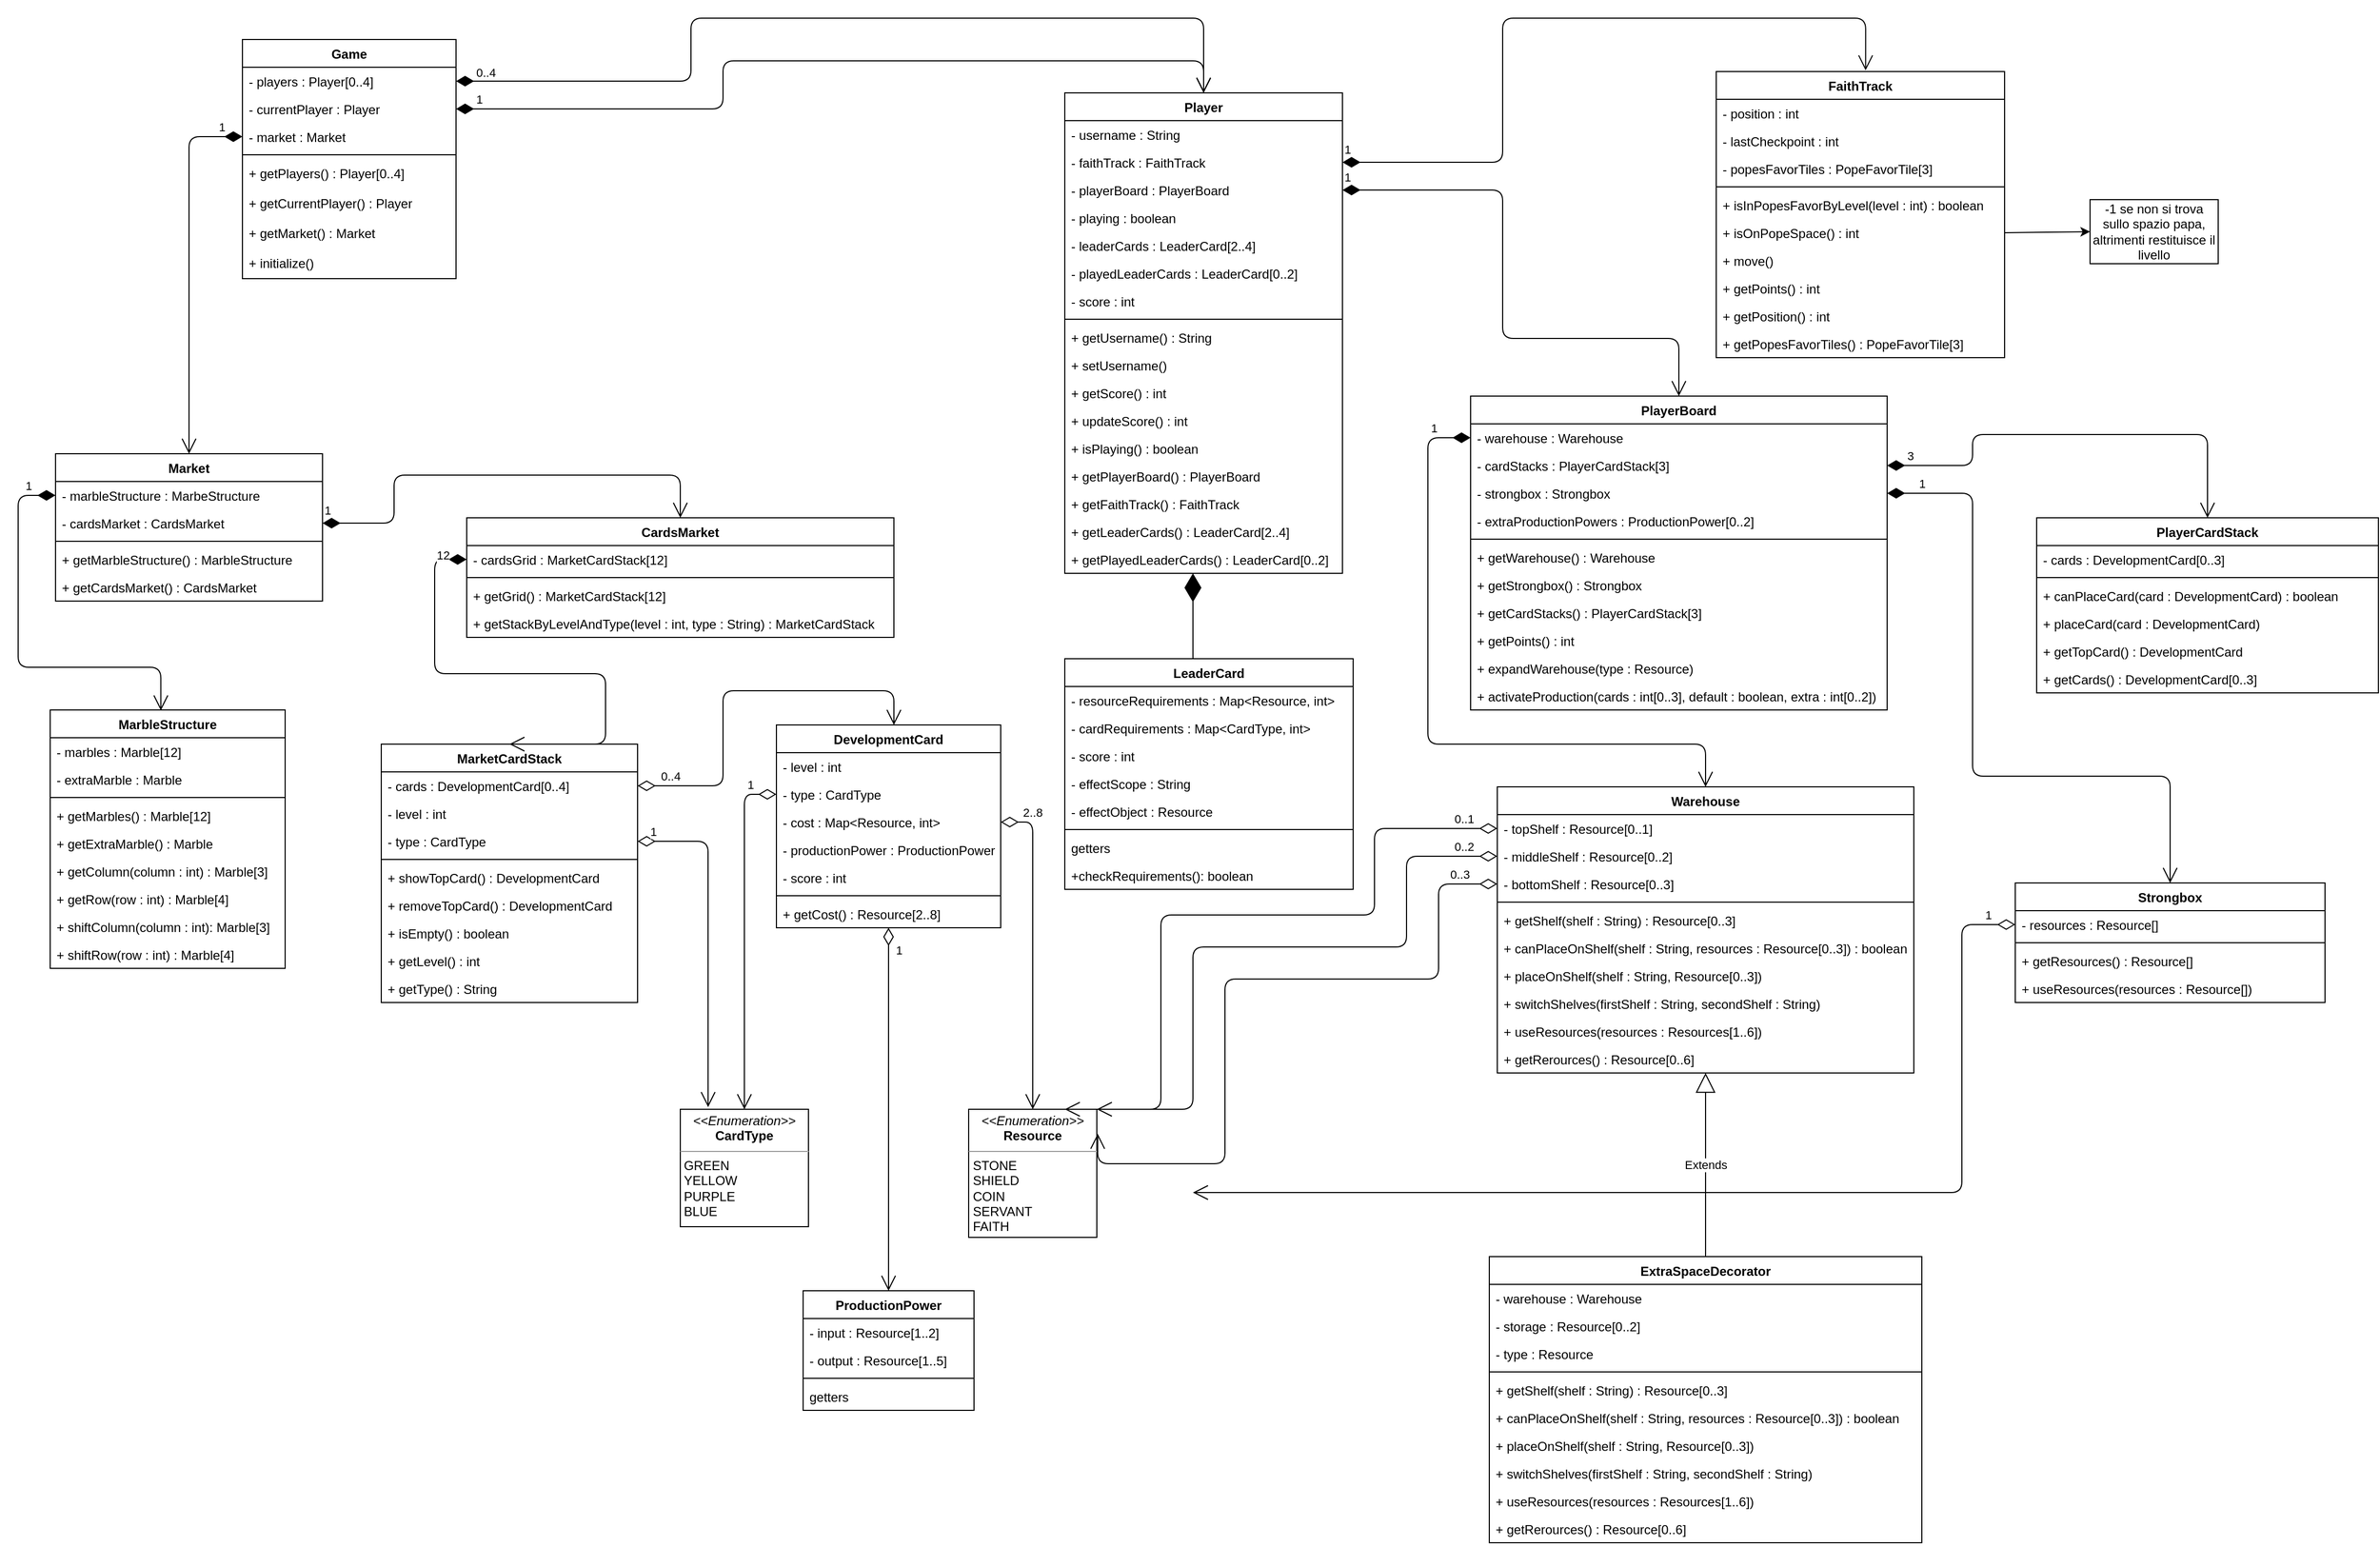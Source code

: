 <mxfile version="14.4.3" type="device"><diagram id="Xi-wSL3NhqADsPv6929F" name="Page-1"><mxGraphModel dx="4760" dy="2900" grid="1" gridSize="10" guides="1" tooltips="1" connect="1" arrows="1" fold="1" page="1" pageScale="1" pageWidth="827" pageHeight="1169" math="0" shadow="0"><root><mxCell id="0"/><mxCell id="1" parent="0"/><mxCell id="ZSR9G0Zu1Mh_-1HXTqA1-1" value="Game" style="swimlane;fontStyle=1;align=center;verticalAlign=top;childLayout=stackLayout;horizontal=1;startSize=26;horizontalStack=0;resizeParent=1;resizeParentMax=0;resizeLast=0;collapsible=1;marginBottom=0;" vertex="1" parent="1"><mxGeometry x="380" y="200" width="200" height="224" as="geometry"><mxRectangle x="30" y="260" width="70" height="26" as="alternateBounds"/></mxGeometry></mxCell><mxCell id="ZSR9G0Zu1Mh_-1HXTqA1-2" value="- players : Player[0..4]" style="text;strokeColor=none;fillColor=none;align=left;verticalAlign=top;spacingLeft=4;spacingRight=4;overflow=hidden;rotatable=0;points=[[0,0.5],[1,0.5]];portConstraint=eastwest;" vertex="1" parent="ZSR9G0Zu1Mh_-1HXTqA1-1"><mxGeometry y="26" width="200" height="26" as="geometry"/></mxCell><mxCell id="ZSR9G0Zu1Mh_-1HXTqA1-3" value="- currentPlayer : Player" style="text;strokeColor=none;fillColor=none;align=left;verticalAlign=top;spacingLeft=4;spacingRight=4;overflow=hidden;rotatable=0;points=[[0,0.5],[1,0.5]];portConstraint=eastwest;" vertex="1" parent="ZSR9G0Zu1Mh_-1HXTqA1-1"><mxGeometry y="52" width="200" height="26" as="geometry"/></mxCell><mxCell id="ZSR9G0Zu1Mh_-1HXTqA1-4" value="- market : Market" style="text;strokeColor=none;fillColor=none;align=left;verticalAlign=top;spacingLeft=4;spacingRight=4;overflow=hidden;rotatable=0;points=[[0,0.5],[1,0.5]];portConstraint=eastwest;" vertex="1" parent="ZSR9G0Zu1Mh_-1HXTqA1-1"><mxGeometry y="78" width="200" height="26" as="geometry"/></mxCell><mxCell id="ZSR9G0Zu1Mh_-1HXTqA1-5" value="" style="line;strokeWidth=1;fillColor=none;align=left;verticalAlign=middle;spacingTop=-1;spacingLeft=3;spacingRight=3;rotatable=0;labelPosition=right;points=[];portConstraint=eastwest;" vertex="1" parent="ZSR9G0Zu1Mh_-1HXTqA1-1"><mxGeometry y="104" width="200" height="8" as="geometry"/></mxCell><mxCell id="ZSR9G0Zu1Mh_-1HXTqA1-6" value="+ getPlayers() : Player[0..4]" style="text;strokeColor=none;fillColor=none;align=left;verticalAlign=top;spacingLeft=4;spacingRight=4;overflow=hidden;rotatable=0;points=[[0,0.5],[1,0.5]];portConstraint=eastwest;" vertex="1" parent="ZSR9G0Zu1Mh_-1HXTqA1-1"><mxGeometry y="112" width="200" height="28" as="geometry"/></mxCell><mxCell id="ZSR9G0Zu1Mh_-1HXTqA1-7" value="+ getCurrentPlayer() : Player" style="text;strokeColor=none;fillColor=none;align=left;verticalAlign=top;spacingLeft=4;spacingRight=4;overflow=hidden;rotatable=0;points=[[0,0.5],[1,0.5]];portConstraint=eastwest;" vertex="1" parent="ZSR9G0Zu1Mh_-1HXTqA1-1"><mxGeometry y="140" width="200" height="28" as="geometry"/></mxCell><mxCell id="ZSR9G0Zu1Mh_-1HXTqA1-8" value="+ getMarket() : Market" style="text;strokeColor=none;fillColor=none;align=left;verticalAlign=top;spacingLeft=4;spacingRight=4;overflow=hidden;rotatable=0;points=[[0,0.5],[1,0.5]];portConstraint=eastwest;" vertex="1" parent="ZSR9G0Zu1Mh_-1HXTqA1-1"><mxGeometry y="168" width="200" height="28" as="geometry"/></mxCell><mxCell id="ZSR9G0Zu1Mh_-1HXTqA1-9" value="+ initialize()" style="text;strokeColor=none;fillColor=none;align=left;verticalAlign=top;spacingLeft=4;spacingRight=4;overflow=hidden;rotatable=0;points=[[0,0.5],[1,0.5]];portConstraint=eastwest;" vertex="1" parent="ZSR9G0Zu1Mh_-1HXTqA1-1"><mxGeometry y="196" width="200" height="28" as="geometry"/></mxCell><mxCell id="ZSR9G0Zu1Mh_-1HXTqA1-10" value="Market" style="swimlane;fontStyle=1;align=center;verticalAlign=top;childLayout=stackLayout;horizontal=1;startSize=26;horizontalStack=0;resizeParent=1;resizeParentMax=0;resizeLast=0;collapsible=1;marginBottom=0;" vertex="1" parent="1"><mxGeometry x="205" y="588" width="250" height="138" as="geometry"/></mxCell><mxCell id="ZSR9G0Zu1Mh_-1HXTqA1-11" value="- marbleStructure : MarbeStructure" style="text;strokeColor=none;fillColor=none;align=left;verticalAlign=top;spacingLeft=4;spacingRight=4;overflow=hidden;rotatable=0;points=[[0,0.5],[1,0.5]];portConstraint=eastwest;" vertex="1" parent="ZSR9G0Zu1Mh_-1HXTqA1-10"><mxGeometry y="26" width="250" height="26" as="geometry"/></mxCell><mxCell id="ZSR9G0Zu1Mh_-1HXTqA1-12" value="- cardsMarket : CardsMarket" style="text;strokeColor=none;fillColor=none;align=left;verticalAlign=top;spacingLeft=4;spacingRight=4;overflow=hidden;rotatable=0;points=[[0,0.5],[1,0.5]];portConstraint=eastwest;" vertex="1" parent="ZSR9G0Zu1Mh_-1HXTqA1-10"><mxGeometry y="52" width="250" height="26" as="geometry"/></mxCell><mxCell id="ZSR9G0Zu1Mh_-1HXTqA1-13" value="" style="line;strokeWidth=1;fillColor=none;align=left;verticalAlign=middle;spacingTop=-1;spacingLeft=3;spacingRight=3;rotatable=0;labelPosition=right;points=[];portConstraint=eastwest;" vertex="1" parent="ZSR9G0Zu1Mh_-1HXTqA1-10"><mxGeometry y="78" width="250" height="8" as="geometry"/></mxCell><mxCell id="ZSR9G0Zu1Mh_-1HXTqA1-14" value="+ getMarbleStructure() : MarbleStructure" style="text;strokeColor=none;fillColor=none;align=left;verticalAlign=top;spacingLeft=4;spacingRight=4;overflow=hidden;rotatable=0;points=[[0,0.5],[1,0.5]];portConstraint=eastwest;" vertex="1" parent="ZSR9G0Zu1Mh_-1HXTqA1-10"><mxGeometry y="86" width="250" height="26" as="geometry"/></mxCell><mxCell id="ZSR9G0Zu1Mh_-1HXTqA1-15" value="+ getCardsMarket() : CardsMarket" style="text;strokeColor=none;fillColor=none;align=left;verticalAlign=top;spacingLeft=4;spacingRight=4;overflow=hidden;rotatable=0;points=[[0,0.5],[1,0.5]];portConstraint=eastwest;" vertex="1" parent="ZSR9G0Zu1Mh_-1HXTqA1-10"><mxGeometry y="112" width="250" height="26" as="geometry"/></mxCell><mxCell id="ZSR9G0Zu1Mh_-1HXTqA1-16" value="MarbleStructure" style="swimlane;fontStyle=1;align=center;verticalAlign=top;childLayout=stackLayout;horizontal=1;startSize=26;horizontalStack=0;resizeParent=1;resizeParentMax=0;resizeLast=0;collapsible=1;marginBottom=0;" vertex="1" parent="1"><mxGeometry x="200" y="828" width="220" height="242" as="geometry"/></mxCell><mxCell id="ZSR9G0Zu1Mh_-1HXTqA1-17" value="- marbles : Marble[12]" style="text;strokeColor=none;fillColor=none;align=left;verticalAlign=top;spacingLeft=4;spacingRight=4;overflow=hidden;rotatable=0;points=[[0,0.5],[1,0.5]];portConstraint=eastwest;" vertex="1" parent="ZSR9G0Zu1Mh_-1HXTqA1-16"><mxGeometry y="26" width="220" height="26" as="geometry"/></mxCell><mxCell id="ZSR9G0Zu1Mh_-1HXTqA1-18" value="- extraMarble : Marble" style="text;strokeColor=none;fillColor=none;align=left;verticalAlign=top;spacingLeft=4;spacingRight=4;overflow=hidden;rotatable=0;points=[[0,0.5],[1,0.5]];portConstraint=eastwest;" vertex="1" parent="ZSR9G0Zu1Mh_-1HXTqA1-16"><mxGeometry y="52" width="220" height="26" as="geometry"/></mxCell><mxCell id="ZSR9G0Zu1Mh_-1HXTqA1-19" value="" style="line;strokeWidth=1;fillColor=none;align=left;verticalAlign=middle;spacingTop=-1;spacingLeft=3;spacingRight=3;rotatable=0;labelPosition=right;points=[];portConstraint=eastwest;" vertex="1" parent="ZSR9G0Zu1Mh_-1HXTqA1-16"><mxGeometry y="78" width="220" height="8" as="geometry"/></mxCell><mxCell id="ZSR9G0Zu1Mh_-1HXTqA1-20" value="+ getMarbles() : Marble[12]" style="text;strokeColor=none;fillColor=none;align=left;verticalAlign=top;spacingLeft=4;spacingRight=4;overflow=hidden;rotatable=0;points=[[0,0.5],[1,0.5]];portConstraint=eastwest;" vertex="1" parent="ZSR9G0Zu1Mh_-1HXTqA1-16"><mxGeometry y="86" width="220" height="26" as="geometry"/></mxCell><mxCell id="ZSR9G0Zu1Mh_-1HXTqA1-21" value="+ getExtraMarble() : Marble" style="text;strokeColor=none;fillColor=none;align=left;verticalAlign=top;spacingLeft=4;spacingRight=4;overflow=hidden;rotatable=0;points=[[0,0.5],[1,0.5]];portConstraint=eastwest;" vertex="1" parent="ZSR9G0Zu1Mh_-1HXTqA1-16"><mxGeometry y="112" width="220" height="26" as="geometry"/></mxCell><mxCell id="ZSR9G0Zu1Mh_-1HXTqA1-22" value="+ getColumn(column : int) : Marble[3]" style="text;strokeColor=none;fillColor=none;align=left;verticalAlign=top;spacingLeft=4;spacingRight=4;overflow=hidden;rotatable=0;points=[[0,0.5],[1,0.5]];portConstraint=eastwest;" vertex="1" parent="ZSR9G0Zu1Mh_-1HXTqA1-16"><mxGeometry y="138" width="220" height="26" as="geometry"/></mxCell><mxCell id="ZSR9G0Zu1Mh_-1HXTqA1-23" value="+ getRow(row : int) : Marble[4]" style="text;strokeColor=none;fillColor=none;align=left;verticalAlign=top;spacingLeft=4;spacingRight=4;overflow=hidden;rotatable=0;points=[[0,0.5],[1,0.5]];portConstraint=eastwest;" vertex="1" parent="ZSR9G0Zu1Mh_-1HXTqA1-16"><mxGeometry y="164" width="220" height="26" as="geometry"/></mxCell><mxCell id="ZSR9G0Zu1Mh_-1HXTqA1-24" value="+ shiftColumn(column : int): Marble[3]" style="text;strokeColor=none;fillColor=none;align=left;verticalAlign=top;spacingLeft=4;spacingRight=4;overflow=hidden;rotatable=0;points=[[0,0.5],[1,0.5]];portConstraint=eastwest;" vertex="1" parent="ZSR9G0Zu1Mh_-1HXTqA1-16"><mxGeometry y="190" width="220" height="26" as="geometry"/></mxCell><mxCell id="ZSR9G0Zu1Mh_-1HXTqA1-25" value="+ shiftRow(row : int) : Marble[4]" style="text;strokeColor=none;fillColor=none;align=left;verticalAlign=top;spacingLeft=4;spacingRight=4;overflow=hidden;rotatable=0;points=[[0,0.5],[1,0.5]];portConstraint=eastwest;" vertex="1" parent="ZSR9G0Zu1Mh_-1HXTqA1-16"><mxGeometry y="216" width="220" height="26" as="geometry"/></mxCell><mxCell id="ZSR9G0Zu1Mh_-1HXTqA1-26" value="CardsMarket" style="swimlane;fontStyle=1;align=center;verticalAlign=top;childLayout=stackLayout;horizontal=1;startSize=26;horizontalStack=0;resizeParent=1;resizeParentMax=0;resizeLast=0;collapsible=1;marginBottom=0;" vertex="1" parent="1"><mxGeometry x="590" y="648" width="400" height="112" as="geometry"/></mxCell><mxCell id="ZSR9G0Zu1Mh_-1HXTqA1-27" value="- cardsGrid : MarketCardStack[12]" style="text;strokeColor=none;fillColor=none;align=left;verticalAlign=top;spacingLeft=4;spacingRight=4;overflow=hidden;rotatable=0;points=[[0,0.5],[1,0.5]];portConstraint=eastwest;" vertex="1" parent="ZSR9G0Zu1Mh_-1HXTqA1-26"><mxGeometry y="26" width="400" height="26" as="geometry"/></mxCell><mxCell id="ZSR9G0Zu1Mh_-1HXTqA1-28" value="" style="line;strokeWidth=1;fillColor=none;align=left;verticalAlign=middle;spacingTop=-1;spacingLeft=3;spacingRight=3;rotatable=0;labelPosition=right;points=[];portConstraint=eastwest;" vertex="1" parent="ZSR9G0Zu1Mh_-1HXTqA1-26"><mxGeometry y="52" width="400" height="8" as="geometry"/></mxCell><mxCell id="ZSR9G0Zu1Mh_-1HXTqA1-29" value="+ getGrid() : MarketCardStack[12]" style="text;strokeColor=none;fillColor=none;align=left;verticalAlign=top;spacingLeft=4;spacingRight=4;overflow=hidden;rotatable=0;points=[[0,0.5],[1,0.5]];portConstraint=eastwest;" vertex="1" parent="ZSR9G0Zu1Mh_-1HXTqA1-26"><mxGeometry y="60" width="400" height="26" as="geometry"/></mxCell><mxCell id="ZSR9G0Zu1Mh_-1HXTqA1-30" value="+ getStackByLevelAndType(level : int, type : String) : MarketCardStack" style="text;strokeColor=none;fillColor=none;align=left;verticalAlign=top;spacingLeft=4;spacingRight=4;overflow=hidden;rotatable=0;points=[[0,0.5],[1,0.5]];portConstraint=eastwest;" vertex="1" parent="ZSR9G0Zu1Mh_-1HXTqA1-26"><mxGeometry y="86" width="400" height="26" as="geometry"/></mxCell><mxCell id="ZSR9G0Zu1Mh_-1HXTqA1-31" value="MarketCardStack" style="swimlane;fontStyle=1;align=center;verticalAlign=top;childLayout=stackLayout;horizontal=1;startSize=26;horizontalStack=0;resizeParent=1;resizeParentMax=0;resizeLast=0;collapsible=1;marginBottom=0;" vertex="1" parent="1"><mxGeometry x="510" y="860" width="240" height="242" as="geometry"/></mxCell><mxCell id="ZSR9G0Zu1Mh_-1HXTqA1-32" value="- cards : DevelopmentCard[0..4]" style="text;strokeColor=none;fillColor=none;align=left;verticalAlign=top;spacingLeft=4;spacingRight=4;overflow=hidden;rotatable=0;points=[[0,0.5],[1,0.5]];portConstraint=eastwest;" vertex="1" parent="ZSR9G0Zu1Mh_-1HXTqA1-31"><mxGeometry y="26" width="240" height="26" as="geometry"/></mxCell><mxCell id="ZSR9G0Zu1Mh_-1HXTqA1-33" value="- level : int" style="text;strokeColor=none;fillColor=none;align=left;verticalAlign=top;spacingLeft=4;spacingRight=4;overflow=hidden;rotatable=0;points=[[0,0.5],[1,0.5]];portConstraint=eastwest;" vertex="1" parent="ZSR9G0Zu1Mh_-1HXTqA1-31"><mxGeometry y="52" width="240" height="26" as="geometry"/></mxCell><mxCell id="ZSR9G0Zu1Mh_-1HXTqA1-34" value="- type : CardType" style="text;strokeColor=none;fillColor=none;align=left;verticalAlign=top;spacingLeft=4;spacingRight=4;overflow=hidden;rotatable=0;points=[[0,0.5],[1,0.5]];portConstraint=eastwest;" vertex="1" parent="ZSR9G0Zu1Mh_-1HXTqA1-31"><mxGeometry y="78" width="240" height="26" as="geometry"/></mxCell><mxCell id="ZSR9G0Zu1Mh_-1HXTqA1-35" value="" style="line;strokeWidth=1;fillColor=none;align=left;verticalAlign=middle;spacingTop=-1;spacingLeft=3;spacingRight=3;rotatable=0;labelPosition=right;points=[];portConstraint=eastwest;" vertex="1" parent="ZSR9G0Zu1Mh_-1HXTqA1-31"><mxGeometry y="104" width="240" height="8" as="geometry"/></mxCell><mxCell id="ZSR9G0Zu1Mh_-1HXTqA1-36" value="+ showTopCard() : DevelopmentCard" style="text;strokeColor=none;fillColor=none;align=left;verticalAlign=top;spacingLeft=4;spacingRight=4;overflow=hidden;rotatable=0;points=[[0,0.5],[1,0.5]];portConstraint=eastwest;" vertex="1" parent="ZSR9G0Zu1Mh_-1HXTqA1-31"><mxGeometry y="112" width="240" height="26" as="geometry"/></mxCell><mxCell id="ZSR9G0Zu1Mh_-1HXTqA1-37" value="+ removeTopCard() : DevelopmentCard" style="text;strokeColor=none;fillColor=none;align=left;verticalAlign=top;spacingLeft=4;spacingRight=4;overflow=hidden;rotatable=0;points=[[0,0.5],[1,0.5]];portConstraint=eastwest;" vertex="1" parent="ZSR9G0Zu1Mh_-1HXTqA1-31"><mxGeometry y="138" width="240" height="26" as="geometry"/></mxCell><mxCell id="ZSR9G0Zu1Mh_-1HXTqA1-38" value="+ isEmpty() : boolean" style="text;strokeColor=none;fillColor=none;align=left;verticalAlign=top;spacingLeft=4;spacingRight=4;overflow=hidden;rotatable=0;points=[[0,0.5],[1,0.5]];portConstraint=eastwest;" vertex="1" parent="ZSR9G0Zu1Mh_-1HXTqA1-31"><mxGeometry y="164" width="240" height="26" as="geometry"/></mxCell><mxCell id="ZSR9G0Zu1Mh_-1HXTqA1-39" value="+ getLevel() : int" style="text;strokeColor=none;fillColor=none;align=left;verticalAlign=top;spacingLeft=4;spacingRight=4;overflow=hidden;rotatable=0;points=[[0,0.5],[1,0.5]];portConstraint=eastwest;" vertex="1" parent="ZSR9G0Zu1Mh_-1HXTqA1-31"><mxGeometry y="190" width="240" height="26" as="geometry"/></mxCell><mxCell id="ZSR9G0Zu1Mh_-1HXTqA1-40" value="+ getType() : String" style="text;strokeColor=none;fillColor=none;align=left;verticalAlign=top;spacingLeft=4;spacingRight=4;overflow=hidden;rotatable=0;points=[[0,0.5],[1,0.5]];portConstraint=eastwest;" vertex="1" parent="ZSR9G0Zu1Mh_-1HXTqA1-31"><mxGeometry y="216" width="240" height="26" as="geometry"/></mxCell><mxCell id="ZSR9G0Zu1Mh_-1HXTqA1-41" value="DevelopmentCard" style="swimlane;fontStyle=1;align=center;verticalAlign=top;childLayout=stackLayout;horizontal=1;startSize=26;horizontalStack=0;resizeParent=1;resizeParentMax=0;resizeLast=0;collapsible=1;marginBottom=0;" vertex="1" parent="1"><mxGeometry x="880" y="842" width="210" height="190" as="geometry"/></mxCell><mxCell id="ZSR9G0Zu1Mh_-1HXTqA1-42" value="- level : int" style="text;strokeColor=none;fillColor=none;align=left;verticalAlign=top;spacingLeft=4;spacingRight=4;overflow=hidden;rotatable=0;points=[[0,0.5],[1,0.5]];portConstraint=eastwest;" vertex="1" parent="ZSR9G0Zu1Mh_-1HXTqA1-41"><mxGeometry y="26" width="210" height="26" as="geometry"/></mxCell><mxCell id="ZSR9G0Zu1Mh_-1HXTqA1-43" value="- type : CardType" style="text;strokeColor=none;fillColor=none;align=left;verticalAlign=top;spacingLeft=4;spacingRight=4;overflow=hidden;rotatable=0;points=[[0,0.5],[1,0.5]];portConstraint=eastwest;" vertex="1" parent="ZSR9G0Zu1Mh_-1HXTqA1-41"><mxGeometry y="52" width="210" height="26" as="geometry"/></mxCell><mxCell id="ZSR9G0Zu1Mh_-1HXTqA1-44" value="- cost : Map&lt;Resource, int&gt;" style="text;strokeColor=none;fillColor=none;align=left;verticalAlign=top;spacingLeft=4;spacingRight=4;overflow=hidden;rotatable=0;points=[[0,0.5],[1,0.5]];portConstraint=eastwest;" vertex="1" parent="ZSR9G0Zu1Mh_-1HXTqA1-41"><mxGeometry y="78" width="210" height="26" as="geometry"/></mxCell><mxCell id="ZSR9G0Zu1Mh_-1HXTqA1-45" value="- productionPower : ProductionPower" style="text;strokeColor=none;fillColor=none;align=left;verticalAlign=top;spacingLeft=4;spacingRight=4;overflow=hidden;rotatable=0;points=[[0,0.5],[1,0.5]];portConstraint=eastwest;" vertex="1" parent="ZSR9G0Zu1Mh_-1HXTqA1-41"><mxGeometry y="104" width="210" height="26" as="geometry"/></mxCell><mxCell id="ZSR9G0Zu1Mh_-1HXTqA1-46" value="- score : int" style="text;strokeColor=none;fillColor=none;align=left;verticalAlign=top;spacingLeft=4;spacingRight=4;overflow=hidden;rotatable=0;points=[[0,0.5],[1,0.5]];portConstraint=eastwest;" vertex="1" parent="ZSR9G0Zu1Mh_-1HXTqA1-41"><mxGeometry y="130" width="210" height="26" as="geometry"/></mxCell><mxCell id="ZSR9G0Zu1Mh_-1HXTqA1-47" value="" style="line;strokeWidth=1;fillColor=none;align=left;verticalAlign=middle;spacingTop=-1;spacingLeft=3;spacingRight=3;rotatable=0;labelPosition=right;points=[];portConstraint=eastwest;" vertex="1" parent="ZSR9G0Zu1Mh_-1HXTqA1-41"><mxGeometry y="156" width="210" height="8" as="geometry"/></mxCell><mxCell id="ZSR9G0Zu1Mh_-1HXTqA1-48" value="+ getCost() : Resource[2..8]" style="text;strokeColor=none;fillColor=none;align=left;verticalAlign=top;spacingLeft=4;spacingRight=4;overflow=hidden;rotatable=0;points=[[0,0.5],[1,0.5]];portConstraint=eastwest;" vertex="1" parent="ZSR9G0Zu1Mh_-1HXTqA1-41"><mxGeometry y="164" width="210" height="26" as="geometry"/></mxCell><mxCell id="ZSR9G0Zu1Mh_-1HXTqA1-49" value="1" style="endArrow=open;html=1;endSize=12;startArrow=diamondThin;startSize=14;startFill=1;edgeStyle=orthogonalEdgeStyle;align=left;verticalAlign=bottom;exitX=0;exitY=0.5;exitDx=0;exitDy=0;entryX=0.471;entryY=0.002;entryDx=0;entryDy=0;entryPerimeter=0;" edge="1" parent="1" source="ZSR9G0Zu1Mh_-1HXTqA1-11" target="ZSR9G0Zu1Mh_-1HXTqA1-16"><mxGeometry x="-0.836" relative="1" as="geometry"><mxPoint x="200" y="788" as="sourcePoint"/><mxPoint x="360" y="788" as="targetPoint"/><Array as="points"><mxPoint x="170" y="627"/><mxPoint x="170" y="788"/><mxPoint x="304" y="788"/></Array><mxPoint as="offset"/></mxGeometry></mxCell><mxCell id="ZSR9G0Zu1Mh_-1HXTqA1-50" value="1" style="endArrow=open;html=1;endSize=12;startArrow=diamondThin;startSize=14;startFill=1;edgeStyle=orthogonalEdgeStyle;align=left;verticalAlign=bottom;exitX=1;exitY=0.5;exitDx=0;exitDy=0;entryX=0.5;entryY=0;entryDx=0;entryDy=0;" edge="1" parent="1" source="ZSR9G0Zu1Mh_-1HXTqA1-12" target="ZSR9G0Zu1Mh_-1HXTqA1-26"><mxGeometry x="-1" y="3" relative="1" as="geometry"><mxPoint x="490" y="818" as="sourcePoint"/><mxPoint x="650" y="818" as="targetPoint"/><Array as="points"><mxPoint x="522" y="653"/><mxPoint x="522" y="608"/><mxPoint x="790" y="608"/></Array></mxGeometry></mxCell><mxCell id="ZSR9G0Zu1Mh_-1HXTqA1-51" value="&lt;div&gt;12&lt;/div&gt;" style="endArrow=open;html=1;endSize=12;startArrow=diamondThin;startSize=14;startFill=1;edgeStyle=orthogonalEdgeStyle;align=left;verticalAlign=bottom;exitX=0;exitY=0.5;exitDx=0;exitDy=0;entryX=0.5;entryY=0;entryDx=0;entryDy=0;" edge="1" parent="1" source="ZSR9G0Zu1Mh_-1HXTqA1-27" target="ZSR9G0Zu1Mh_-1HXTqA1-31"><mxGeometry x="-0.847" relative="1" as="geometry"><mxPoint x="560" y="858" as="sourcePoint"/><mxPoint x="720" y="858" as="targetPoint"/><Array as="points"><mxPoint x="560" y="687"/><mxPoint x="560" y="794"/><mxPoint x="720" y="794"/></Array><mxPoint as="offset"/></mxGeometry></mxCell><mxCell id="ZSR9G0Zu1Mh_-1HXTqA1-52" value="&lt;div&gt;0..4&lt;br&gt;&lt;/div&gt;" style="endArrow=open;html=1;endSize=12;startArrow=diamondThin;startSize=14;startFill=0;edgeStyle=orthogonalEdgeStyle;align=left;verticalAlign=bottom;exitX=1;exitY=0.5;exitDx=0;exitDy=0;" edge="1" parent="1" source="ZSR9G0Zu1Mh_-1HXTqA1-32" target="ZSR9G0Zu1Mh_-1HXTqA1-41"><mxGeometry x="-0.889" relative="1" as="geometry"><mxPoint x="720" y="960" as="sourcePoint"/><mxPoint x="1030" y="732" as="targetPoint"/><Array as="points"><mxPoint x="830" y="899"/><mxPoint x="830" y="810"/><mxPoint x="990" y="810"/></Array><mxPoint as="offset"/></mxGeometry></mxCell><mxCell id="ZSR9G0Zu1Mh_-1HXTqA1-53" value="1" style="endArrow=open;html=1;endSize=12;startArrow=diamondThin;startSize=14;startFill=1;edgeStyle=orthogonalEdgeStyle;align=left;verticalAlign=bottom;exitX=0;exitY=0.5;exitDx=0;exitDy=0;entryX=0.5;entryY=0;entryDx=0;entryDy=0;" edge="1" parent="1" source="ZSR9G0Zu1Mh_-1HXTqA1-4" target="ZSR9G0Zu1Mh_-1HXTqA1-10"><mxGeometry x="-0.863" relative="1" as="geometry"><mxPoint x="330" y="390" as="sourcePoint"/><mxPoint x="490" y="390" as="targetPoint"/><Array as="points"><mxPoint x="330" y="291"/></Array><mxPoint as="offset"/></mxGeometry></mxCell><mxCell id="ZSR9G0Zu1Mh_-1HXTqA1-54" value="Player" style="swimlane;fontStyle=1;align=center;verticalAlign=top;childLayout=stackLayout;horizontal=1;startSize=26;horizontalStack=0;resizeParent=1;resizeParentMax=0;resizeLast=0;collapsible=1;marginBottom=0;" vertex="1" parent="1"><mxGeometry x="1150" y="250" width="260" height="450" as="geometry"/></mxCell><mxCell id="ZSR9G0Zu1Mh_-1HXTqA1-55" value="- username : String" style="text;strokeColor=none;fillColor=none;align=left;verticalAlign=top;spacingLeft=4;spacingRight=4;overflow=hidden;rotatable=0;points=[[0,0.5],[1,0.5]];portConstraint=eastwest;" vertex="1" parent="ZSR9G0Zu1Mh_-1HXTqA1-54"><mxGeometry y="26" width="260" height="26" as="geometry"/></mxCell><mxCell id="ZSR9G0Zu1Mh_-1HXTqA1-56" value="- faithTrack : FaithTrack" style="text;strokeColor=none;fillColor=none;align=left;verticalAlign=top;spacingLeft=4;spacingRight=4;overflow=hidden;rotatable=0;points=[[0,0.5],[1,0.5]];portConstraint=eastwest;" vertex="1" parent="ZSR9G0Zu1Mh_-1HXTqA1-54"><mxGeometry y="52" width="260" height="26" as="geometry"/></mxCell><mxCell id="ZSR9G0Zu1Mh_-1HXTqA1-57" value="- playerBoard : PlayerBoard" style="text;strokeColor=none;fillColor=none;align=left;verticalAlign=top;spacingLeft=4;spacingRight=4;overflow=hidden;rotatable=0;points=[[0,0.5],[1,0.5]];portConstraint=eastwest;" vertex="1" parent="ZSR9G0Zu1Mh_-1HXTqA1-54"><mxGeometry y="78" width="260" height="26" as="geometry"/></mxCell><mxCell id="ZSR9G0Zu1Mh_-1HXTqA1-58" value="- playing : boolean" style="text;strokeColor=none;fillColor=none;align=left;verticalAlign=top;spacingLeft=4;spacingRight=4;overflow=hidden;rotatable=0;points=[[0,0.5],[1,0.5]];portConstraint=eastwest;" vertex="1" parent="ZSR9G0Zu1Mh_-1HXTqA1-54"><mxGeometry y="104" width="260" height="26" as="geometry"/></mxCell><mxCell id="ZSR9G0Zu1Mh_-1HXTqA1-59" value="- leaderCards : LeaderCard[2..4]" style="text;strokeColor=none;fillColor=none;align=left;verticalAlign=top;spacingLeft=4;spacingRight=4;overflow=hidden;rotatable=0;points=[[0,0.5],[1,0.5]];portConstraint=eastwest;" vertex="1" parent="ZSR9G0Zu1Mh_-1HXTqA1-54"><mxGeometry y="130" width="260" height="26" as="geometry"/></mxCell><mxCell id="ZSR9G0Zu1Mh_-1HXTqA1-60" value="- playedLeaderCards : LeaderCard[0..2]" style="text;strokeColor=none;fillColor=none;align=left;verticalAlign=top;spacingLeft=4;spacingRight=4;overflow=hidden;rotatable=0;points=[[0,0.5],[1,0.5]];portConstraint=eastwest;" vertex="1" parent="ZSR9G0Zu1Mh_-1HXTqA1-54"><mxGeometry y="156" width="260" height="26" as="geometry"/></mxCell><mxCell id="ZSR9G0Zu1Mh_-1HXTqA1-61" value="- score : int" style="text;strokeColor=none;fillColor=none;align=left;verticalAlign=top;spacingLeft=4;spacingRight=4;overflow=hidden;rotatable=0;points=[[0,0.5],[1,0.5]];portConstraint=eastwest;" vertex="1" parent="ZSR9G0Zu1Mh_-1HXTqA1-54"><mxGeometry y="182" width="260" height="26" as="geometry"/></mxCell><mxCell id="ZSR9G0Zu1Mh_-1HXTqA1-62" value="" style="line;strokeWidth=1;fillColor=none;align=left;verticalAlign=middle;spacingTop=-1;spacingLeft=3;spacingRight=3;rotatable=0;labelPosition=right;points=[];portConstraint=eastwest;" vertex="1" parent="ZSR9G0Zu1Mh_-1HXTqA1-54"><mxGeometry y="208" width="260" height="8" as="geometry"/></mxCell><mxCell id="ZSR9G0Zu1Mh_-1HXTqA1-63" value="+ getUsername() : String" style="text;strokeColor=none;fillColor=none;align=left;verticalAlign=top;spacingLeft=4;spacingRight=4;overflow=hidden;rotatable=0;points=[[0,0.5],[1,0.5]];portConstraint=eastwest;" vertex="1" parent="ZSR9G0Zu1Mh_-1HXTqA1-54"><mxGeometry y="216" width="260" height="26" as="geometry"/></mxCell><mxCell id="ZSR9G0Zu1Mh_-1HXTqA1-64" value="+ setUsername()" style="text;strokeColor=none;fillColor=none;align=left;verticalAlign=top;spacingLeft=4;spacingRight=4;overflow=hidden;rotatable=0;points=[[0,0.5],[1,0.5]];portConstraint=eastwest;" vertex="1" parent="ZSR9G0Zu1Mh_-1HXTqA1-54"><mxGeometry y="242" width="260" height="26" as="geometry"/></mxCell><mxCell id="ZSR9G0Zu1Mh_-1HXTqA1-65" value="+ getScore() : int" style="text;strokeColor=none;fillColor=none;align=left;verticalAlign=top;spacingLeft=4;spacingRight=4;overflow=hidden;rotatable=0;points=[[0,0.5],[1,0.5]];portConstraint=eastwest;" vertex="1" parent="ZSR9G0Zu1Mh_-1HXTqA1-54"><mxGeometry y="268" width="260" height="26" as="geometry"/></mxCell><mxCell id="ZSR9G0Zu1Mh_-1HXTqA1-66" value="+ updateScore() : int" style="text;strokeColor=none;fillColor=none;align=left;verticalAlign=top;spacingLeft=4;spacingRight=4;overflow=hidden;rotatable=0;points=[[0,0.5],[1,0.5]];portConstraint=eastwest;" vertex="1" parent="ZSR9G0Zu1Mh_-1HXTqA1-54"><mxGeometry y="294" width="260" height="26" as="geometry"/></mxCell><mxCell id="ZSR9G0Zu1Mh_-1HXTqA1-67" value="+ isPlaying() : boolean" style="text;strokeColor=none;fillColor=none;align=left;verticalAlign=top;spacingLeft=4;spacingRight=4;overflow=hidden;rotatable=0;points=[[0,0.5],[1,0.5]];portConstraint=eastwest;" vertex="1" parent="ZSR9G0Zu1Mh_-1HXTqA1-54"><mxGeometry y="320" width="260" height="26" as="geometry"/></mxCell><mxCell id="ZSR9G0Zu1Mh_-1HXTqA1-68" value="+ getPlayerBoard() : PlayerBoard" style="text;strokeColor=none;fillColor=none;align=left;verticalAlign=top;spacingLeft=4;spacingRight=4;overflow=hidden;rotatable=0;points=[[0,0.5],[1,0.5]];portConstraint=eastwest;" vertex="1" parent="ZSR9G0Zu1Mh_-1HXTqA1-54"><mxGeometry y="346" width="260" height="26" as="geometry"/></mxCell><mxCell id="ZSR9G0Zu1Mh_-1HXTqA1-69" value="+ getFaithTrack() : FaithTrack" style="text;strokeColor=none;fillColor=none;align=left;verticalAlign=top;spacingLeft=4;spacingRight=4;overflow=hidden;rotatable=0;points=[[0,0.5],[1,0.5]];portConstraint=eastwest;" vertex="1" parent="ZSR9G0Zu1Mh_-1HXTqA1-54"><mxGeometry y="372" width="260" height="26" as="geometry"/></mxCell><mxCell id="ZSR9G0Zu1Mh_-1HXTqA1-70" value="+ getLeaderCards() : LeaderCard[2..4]" style="text;strokeColor=none;fillColor=none;align=left;verticalAlign=top;spacingLeft=4;spacingRight=4;overflow=hidden;rotatable=0;points=[[0,0.5],[1,0.5]];portConstraint=eastwest;" vertex="1" parent="ZSR9G0Zu1Mh_-1HXTqA1-54"><mxGeometry y="398" width="260" height="26" as="geometry"/></mxCell><mxCell id="ZSR9G0Zu1Mh_-1HXTqA1-71" value="+ getPlayedLeaderCards() : LeaderCard[0..2]" style="text;strokeColor=none;fillColor=none;align=left;verticalAlign=top;spacingLeft=4;spacingRight=4;overflow=hidden;rotatable=0;points=[[0,0.5],[1,0.5]];portConstraint=eastwest;" vertex="1" parent="ZSR9G0Zu1Mh_-1HXTqA1-54"><mxGeometry y="424" width="260" height="26" as="geometry"/></mxCell><mxCell id="ZSR9G0Zu1Mh_-1HXTqA1-72" value="FaithTrack" style="swimlane;fontStyle=1;align=center;verticalAlign=top;childLayout=stackLayout;horizontal=1;startSize=26;horizontalStack=0;resizeParent=1;resizeParentMax=0;resizeLast=0;collapsible=1;marginBottom=0;" vertex="1" parent="1"><mxGeometry x="1760" y="230" width="270" height="268" as="geometry"/></mxCell><mxCell id="ZSR9G0Zu1Mh_-1HXTqA1-73" value="- position : int" style="text;strokeColor=none;fillColor=none;align=left;verticalAlign=top;spacingLeft=4;spacingRight=4;overflow=hidden;rotatable=0;points=[[0,0.5],[1,0.5]];portConstraint=eastwest;" vertex="1" parent="ZSR9G0Zu1Mh_-1HXTqA1-72"><mxGeometry y="26" width="270" height="26" as="geometry"/></mxCell><mxCell id="ZSR9G0Zu1Mh_-1HXTqA1-74" value="- lastCheckpoint : int" style="text;strokeColor=none;fillColor=none;align=left;verticalAlign=top;spacingLeft=4;spacingRight=4;overflow=hidden;rotatable=0;points=[[0,0.5],[1,0.5]];portConstraint=eastwest;" vertex="1" parent="ZSR9G0Zu1Mh_-1HXTqA1-72"><mxGeometry y="52" width="270" height="26" as="geometry"/></mxCell><mxCell id="ZSR9G0Zu1Mh_-1HXTqA1-75" value="- popesFavorTiles : PopeFavorTile[3]" style="text;strokeColor=none;fillColor=none;align=left;verticalAlign=top;spacingLeft=4;spacingRight=4;overflow=hidden;rotatable=0;points=[[0,0.5],[1,0.5]];portConstraint=eastwest;" vertex="1" parent="ZSR9G0Zu1Mh_-1HXTqA1-72"><mxGeometry y="78" width="270" height="26" as="geometry"/></mxCell><mxCell id="ZSR9G0Zu1Mh_-1HXTqA1-76" value="" style="line;strokeWidth=1;fillColor=none;align=left;verticalAlign=middle;spacingTop=-1;spacingLeft=3;spacingRight=3;rotatable=0;labelPosition=right;points=[];portConstraint=eastwest;" vertex="1" parent="ZSR9G0Zu1Mh_-1HXTqA1-72"><mxGeometry y="104" width="270" height="8" as="geometry"/></mxCell><mxCell id="ZSR9G0Zu1Mh_-1HXTqA1-77" value="+ isInPopesFavorByLevel(level : int) : boolean" style="text;strokeColor=none;fillColor=none;align=left;verticalAlign=top;spacingLeft=4;spacingRight=4;overflow=hidden;rotatable=0;points=[[0,0.5],[1,0.5]];portConstraint=eastwest;" vertex="1" parent="ZSR9G0Zu1Mh_-1HXTqA1-72"><mxGeometry y="112" width="270" height="26" as="geometry"/></mxCell><mxCell id="ZSR9G0Zu1Mh_-1HXTqA1-78" value="+ isOnPopeSpace() : int" style="text;strokeColor=none;fillColor=none;align=left;verticalAlign=top;spacingLeft=4;spacingRight=4;overflow=hidden;rotatable=0;points=[[0,0.5],[1,0.5]];portConstraint=eastwest;" vertex="1" parent="ZSR9G0Zu1Mh_-1HXTqA1-72"><mxGeometry y="138" width="270" height="26" as="geometry"/></mxCell><mxCell id="ZSR9G0Zu1Mh_-1HXTqA1-79" value="+ move()" style="text;strokeColor=none;fillColor=none;align=left;verticalAlign=top;spacingLeft=4;spacingRight=4;overflow=hidden;rotatable=0;points=[[0,0.5],[1,0.5]];portConstraint=eastwest;" vertex="1" parent="ZSR9G0Zu1Mh_-1HXTqA1-72"><mxGeometry y="164" width="270" height="26" as="geometry"/></mxCell><mxCell id="ZSR9G0Zu1Mh_-1HXTqA1-80" value="+ getPoints() : int" style="text;strokeColor=none;fillColor=none;align=left;verticalAlign=top;spacingLeft=4;spacingRight=4;overflow=hidden;rotatable=0;points=[[0,0.5],[1,0.5]];portConstraint=eastwest;" vertex="1" parent="ZSR9G0Zu1Mh_-1HXTqA1-72"><mxGeometry y="190" width="270" height="26" as="geometry"/></mxCell><mxCell id="ZSR9G0Zu1Mh_-1HXTqA1-81" value="+ getPosition() : int" style="text;strokeColor=none;fillColor=none;align=left;verticalAlign=top;spacingLeft=4;spacingRight=4;overflow=hidden;rotatable=0;points=[[0,0.5],[1,0.5]];portConstraint=eastwest;" vertex="1" parent="ZSR9G0Zu1Mh_-1HXTqA1-72"><mxGeometry y="216" width="270" height="26" as="geometry"/></mxCell><mxCell id="ZSR9G0Zu1Mh_-1HXTqA1-82" value="+ getPopesFavorTiles() : PopeFavorTile[3]" style="text;strokeColor=none;fillColor=none;align=left;verticalAlign=top;spacingLeft=4;spacingRight=4;overflow=hidden;rotatable=0;points=[[0,0.5],[1,0.5]];portConstraint=eastwest;" vertex="1" parent="ZSR9G0Zu1Mh_-1HXTqA1-72"><mxGeometry y="242" width="270" height="26" as="geometry"/></mxCell><mxCell id="ZSR9G0Zu1Mh_-1HXTqA1-83" value="" style="rounded=0;whiteSpace=wrap;html=1;" vertex="1" parent="1"><mxGeometry x="2110" y="350" width="120" height="60" as="geometry"/></mxCell><mxCell id="ZSR9G0Zu1Mh_-1HXTqA1-84" value="-1 se non si trova sullo spazio papa, altrimenti restituisce il livello" style="text;html=1;strokeColor=none;fillColor=none;align=center;verticalAlign=middle;whiteSpace=wrap;rounded=0;" vertex="1" parent="1"><mxGeometry x="2110" y="370" width="120" height="20" as="geometry"/></mxCell><mxCell id="ZSR9G0Zu1Mh_-1HXTqA1-85" value="" style="endArrow=classic;html=1;entryX=0;entryY=0.5;entryDx=0;entryDy=0;exitX=1;exitY=0.5;exitDx=0;exitDy=0;" edge="1" parent="1" source="ZSR9G0Zu1Mh_-1HXTqA1-78" target="ZSR9G0Zu1Mh_-1HXTqA1-84"><mxGeometry width="50" height="50" relative="1" as="geometry"><mxPoint x="1730" y="420" as="sourcePoint"/><mxPoint x="1780" y="370" as="targetPoint"/></mxGeometry></mxCell><mxCell id="ZSR9G0Zu1Mh_-1HXTqA1-86" value="1" style="endArrow=open;html=1;endSize=12;startArrow=diamondThin;startSize=14;startFill=1;edgeStyle=orthogonalEdgeStyle;align=left;verticalAlign=bottom;exitX=1;exitY=0.5;exitDx=0;exitDy=0;entryX=0.518;entryY=-0.004;entryDx=0;entryDy=0;entryPerimeter=0;" edge="1" parent="1" source="ZSR9G0Zu1Mh_-1HXTqA1-56" target="ZSR9G0Zu1Mh_-1HXTqA1-72"><mxGeometry x="-1" y="3" relative="1" as="geometry"><mxPoint x="1390" y="420" as="sourcePoint"/><mxPoint x="1550" y="420" as="targetPoint"/><Array as="points"><mxPoint x="1560" y="315"/><mxPoint x="1560" y="180"/><mxPoint x="1900" y="180"/></Array></mxGeometry></mxCell><mxCell id="ZSR9G0Zu1Mh_-1HXTqA1-87" value="1" style="endArrow=open;html=1;endSize=12;startArrow=diamondThin;startSize=14;startFill=1;edgeStyle=orthogonalEdgeStyle;align=left;verticalAlign=bottom;exitX=1;exitY=0.5;exitDx=0;exitDy=0;entryX=0.5;entryY=0;entryDx=0;entryDy=0;" edge="1" parent="1" source="ZSR9G0Zu1Mh_-1HXTqA1-3" target="ZSR9G0Zu1Mh_-1HXTqA1-54"><mxGeometry x="-0.957" relative="1" as="geometry"><mxPoint x="620" y="400" as="sourcePoint"/><mxPoint x="780" y="400" as="targetPoint"/><Array as="points"><mxPoint x="830" y="265"/><mxPoint x="830" y="220"/><mxPoint x="1280" y="220"/></Array><mxPoint as="offset"/></mxGeometry></mxCell><mxCell id="ZSR9G0Zu1Mh_-1HXTqA1-88" value="PlayerBoard" style="swimlane;fontStyle=1;align=center;verticalAlign=top;childLayout=stackLayout;horizontal=1;startSize=26;horizontalStack=0;resizeParent=1;resizeParentMax=0;resizeLast=0;collapsible=1;marginBottom=0;" vertex="1" parent="1"><mxGeometry x="1530" y="534" width="390" height="294" as="geometry"/></mxCell><mxCell id="ZSR9G0Zu1Mh_-1HXTqA1-89" value="- warehouse : Warehouse" style="text;strokeColor=none;fillColor=none;align=left;verticalAlign=top;spacingLeft=4;spacingRight=4;overflow=hidden;rotatable=0;points=[[0,0.5],[1,0.5]];portConstraint=eastwest;" vertex="1" parent="ZSR9G0Zu1Mh_-1HXTqA1-88"><mxGeometry y="26" width="390" height="26" as="geometry"/></mxCell><mxCell id="ZSR9G0Zu1Mh_-1HXTqA1-90" value="- cardStacks : PlayerCardStack[3]" style="text;strokeColor=none;fillColor=none;align=left;verticalAlign=top;spacingLeft=4;spacingRight=4;overflow=hidden;rotatable=0;points=[[0,0.5],[1,0.5]];portConstraint=eastwest;" vertex="1" parent="ZSR9G0Zu1Mh_-1HXTqA1-88"><mxGeometry y="52" width="390" height="26" as="geometry"/></mxCell><mxCell id="ZSR9G0Zu1Mh_-1HXTqA1-91" value="- strongbox : Strongbox" style="text;strokeColor=none;fillColor=none;align=left;verticalAlign=top;spacingLeft=4;spacingRight=4;overflow=hidden;rotatable=0;points=[[0,0.5],[1,0.5]];portConstraint=eastwest;" vertex="1" parent="ZSR9G0Zu1Mh_-1HXTqA1-88"><mxGeometry y="78" width="390" height="26" as="geometry"/></mxCell><mxCell id="ZSR9G0Zu1Mh_-1HXTqA1-92" value="- extraProductionPowers : ProductionPower[0..2]" style="text;strokeColor=none;fillColor=none;align=left;verticalAlign=top;spacingLeft=4;spacingRight=4;overflow=hidden;rotatable=0;points=[[0,0.5],[1,0.5]];portConstraint=eastwest;" vertex="1" parent="ZSR9G0Zu1Mh_-1HXTqA1-88"><mxGeometry y="104" width="390" height="26" as="geometry"/></mxCell><mxCell id="ZSR9G0Zu1Mh_-1HXTqA1-93" value="" style="line;strokeWidth=1;fillColor=none;align=left;verticalAlign=middle;spacingTop=-1;spacingLeft=3;spacingRight=3;rotatable=0;labelPosition=right;points=[];portConstraint=eastwest;" vertex="1" parent="ZSR9G0Zu1Mh_-1HXTqA1-88"><mxGeometry y="130" width="390" height="8" as="geometry"/></mxCell><mxCell id="ZSR9G0Zu1Mh_-1HXTqA1-94" value="+ getWarehouse() : Warehouse" style="text;strokeColor=none;fillColor=none;align=left;verticalAlign=top;spacingLeft=4;spacingRight=4;overflow=hidden;rotatable=0;points=[[0,0.5],[1,0.5]];portConstraint=eastwest;" vertex="1" parent="ZSR9G0Zu1Mh_-1HXTqA1-88"><mxGeometry y="138" width="390" height="26" as="geometry"/></mxCell><mxCell id="ZSR9G0Zu1Mh_-1HXTqA1-95" value="+ getStrongbox() : Strongbox" style="text;strokeColor=none;fillColor=none;align=left;verticalAlign=top;spacingLeft=4;spacingRight=4;overflow=hidden;rotatable=0;points=[[0,0.5],[1,0.5]];portConstraint=eastwest;" vertex="1" parent="ZSR9G0Zu1Mh_-1HXTqA1-88"><mxGeometry y="164" width="390" height="26" as="geometry"/></mxCell><mxCell id="ZSR9G0Zu1Mh_-1HXTqA1-96" value="+ getCardStacks() : PlayerCardStack[3]" style="text;strokeColor=none;fillColor=none;align=left;verticalAlign=top;spacingLeft=4;spacingRight=4;overflow=hidden;rotatable=0;points=[[0,0.5],[1,0.5]];portConstraint=eastwest;" vertex="1" parent="ZSR9G0Zu1Mh_-1HXTqA1-88"><mxGeometry y="190" width="390" height="26" as="geometry"/></mxCell><mxCell id="ZSR9G0Zu1Mh_-1HXTqA1-97" value="+ getPoints() : int" style="text;strokeColor=none;fillColor=none;align=left;verticalAlign=top;spacingLeft=4;spacingRight=4;overflow=hidden;rotatable=0;points=[[0,0.5],[1,0.5]];portConstraint=eastwest;" vertex="1" parent="ZSR9G0Zu1Mh_-1HXTqA1-88"><mxGeometry y="216" width="390" height="26" as="geometry"/></mxCell><mxCell id="ZSR9G0Zu1Mh_-1HXTqA1-98" value="+ expandWarehouse(type : Resource)" style="text;strokeColor=none;fillColor=none;align=left;verticalAlign=top;spacingLeft=4;spacingRight=4;overflow=hidden;rotatable=0;points=[[0,0.5],[1,0.5]];portConstraint=eastwest;" vertex="1" parent="ZSR9G0Zu1Mh_-1HXTqA1-88"><mxGeometry y="242" width="390" height="26" as="geometry"/></mxCell><mxCell id="ZSR9G0Zu1Mh_-1HXTqA1-99" value="+ activateProduction(cards : int[0..3], default : boolean, extra : int[0..2])" style="text;strokeColor=none;fillColor=none;align=left;verticalAlign=top;spacingLeft=4;spacingRight=4;overflow=hidden;rotatable=0;points=[[0,0.5],[1,0.5]];portConstraint=eastwest;" vertex="1" parent="ZSR9G0Zu1Mh_-1HXTqA1-88"><mxGeometry y="268" width="390" height="26" as="geometry"/></mxCell><mxCell id="ZSR9G0Zu1Mh_-1HXTqA1-100" value="PlayerCardStack" style="swimlane;fontStyle=1;align=center;verticalAlign=top;childLayout=stackLayout;horizontal=1;startSize=26;horizontalStack=0;resizeParent=1;resizeParentMax=0;resizeLast=0;collapsible=1;marginBottom=0;" vertex="1" parent="1"><mxGeometry x="2060" y="648" width="320" height="164" as="geometry"/></mxCell><mxCell id="ZSR9G0Zu1Mh_-1HXTqA1-101" value="- cards : DevelopmentCard[0..3]" style="text;strokeColor=none;fillColor=none;align=left;verticalAlign=top;spacingLeft=4;spacingRight=4;overflow=hidden;rotatable=0;points=[[0,0.5],[1,0.5]];portConstraint=eastwest;" vertex="1" parent="ZSR9G0Zu1Mh_-1HXTqA1-100"><mxGeometry y="26" width="320" height="26" as="geometry"/></mxCell><mxCell id="ZSR9G0Zu1Mh_-1HXTqA1-102" value="" style="line;strokeWidth=1;fillColor=none;align=left;verticalAlign=middle;spacingTop=-1;spacingLeft=3;spacingRight=3;rotatable=0;labelPosition=right;points=[];portConstraint=eastwest;" vertex="1" parent="ZSR9G0Zu1Mh_-1HXTqA1-100"><mxGeometry y="52" width="320" height="8" as="geometry"/></mxCell><mxCell id="ZSR9G0Zu1Mh_-1HXTqA1-103" value="+ canPlaceCard(card : DevelopmentCard) : boolean" style="text;strokeColor=none;fillColor=none;align=left;verticalAlign=top;spacingLeft=4;spacingRight=4;overflow=hidden;rotatable=0;points=[[0,0.5],[1,0.5]];portConstraint=eastwest;" vertex="1" parent="ZSR9G0Zu1Mh_-1HXTqA1-100"><mxGeometry y="60" width="320" height="26" as="geometry"/></mxCell><mxCell id="ZSR9G0Zu1Mh_-1HXTqA1-104" value="+ placeCard(card : DevelopmentCard)" style="text;strokeColor=none;fillColor=none;align=left;verticalAlign=top;spacingLeft=4;spacingRight=4;overflow=hidden;rotatable=0;points=[[0,0.5],[1,0.5]];portConstraint=eastwest;" vertex="1" parent="ZSR9G0Zu1Mh_-1HXTqA1-100"><mxGeometry y="86" width="320" height="26" as="geometry"/></mxCell><mxCell id="ZSR9G0Zu1Mh_-1HXTqA1-105" value="+ getTopCard() : DevelopmentCard" style="text;strokeColor=none;fillColor=none;align=left;verticalAlign=top;spacingLeft=4;spacingRight=4;overflow=hidden;rotatable=0;points=[[0,0.5],[1,0.5]];portConstraint=eastwest;" vertex="1" parent="ZSR9G0Zu1Mh_-1HXTqA1-100"><mxGeometry y="112" width="320" height="26" as="geometry"/></mxCell><mxCell id="ZSR9G0Zu1Mh_-1HXTqA1-106" value="+ getCards() : DevelopmentCard[0..3]" style="text;strokeColor=none;fillColor=none;align=left;verticalAlign=top;spacingLeft=4;spacingRight=4;overflow=hidden;rotatable=0;points=[[0,0.5],[1,0.5]];portConstraint=eastwest;" vertex="1" parent="ZSR9G0Zu1Mh_-1HXTqA1-100"><mxGeometry y="138" width="320" height="26" as="geometry"/></mxCell><mxCell id="ZSR9G0Zu1Mh_-1HXTqA1-107" value="Warehouse" style="swimlane;fontStyle=1;align=center;verticalAlign=top;childLayout=stackLayout;horizontal=1;startSize=26;horizontalStack=0;resizeParent=1;resizeParentMax=0;resizeLast=0;collapsible=1;marginBottom=0;" vertex="1" parent="1"><mxGeometry x="1555" y="900" width="390" height="268" as="geometry"/></mxCell><mxCell id="ZSR9G0Zu1Mh_-1HXTqA1-108" value="- topShelf : Resource[0..1]" style="text;strokeColor=none;fillColor=none;align=left;verticalAlign=top;spacingLeft=4;spacingRight=4;overflow=hidden;rotatable=0;points=[[0,0.5],[1,0.5]];portConstraint=eastwest;" vertex="1" parent="ZSR9G0Zu1Mh_-1HXTqA1-107"><mxGeometry y="26" width="390" height="26" as="geometry"/></mxCell><mxCell id="ZSR9G0Zu1Mh_-1HXTqA1-109" value="- middleShelf : Resource[0..2]" style="text;strokeColor=none;fillColor=none;align=left;verticalAlign=top;spacingLeft=4;spacingRight=4;overflow=hidden;rotatable=0;points=[[0,0.5],[1,0.5]];portConstraint=eastwest;" vertex="1" parent="ZSR9G0Zu1Mh_-1HXTqA1-107"><mxGeometry y="52" width="390" height="26" as="geometry"/></mxCell><mxCell id="ZSR9G0Zu1Mh_-1HXTqA1-110" value="- bottomShelf : Resource[0..3]" style="text;strokeColor=none;fillColor=none;align=left;verticalAlign=top;spacingLeft=4;spacingRight=4;overflow=hidden;rotatable=0;points=[[0,0.5],[1,0.5]];portConstraint=eastwest;" vertex="1" parent="ZSR9G0Zu1Mh_-1HXTqA1-107"><mxGeometry y="78" width="390" height="26" as="geometry"/></mxCell><mxCell id="ZSR9G0Zu1Mh_-1HXTqA1-111" value="" style="line;strokeWidth=1;fillColor=none;align=left;verticalAlign=middle;spacingTop=-1;spacingLeft=3;spacingRight=3;rotatable=0;labelPosition=right;points=[];portConstraint=eastwest;" vertex="1" parent="ZSR9G0Zu1Mh_-1HXTqA1-107"><mxGeometry y="104" width="390" height="8" as="geometry"/></mxCell><mxCell id="ZSR9G0Zu1Mh_-1HXTqA1-112" value="+ getShelf(shelf : String) : Resource[0..3]" style="text;strokeColor=none;fillColor=none;align=left;verticalAlign=top;spacingLeft=4;spacingRight=4;overflow=hidden;rotatable=0;points=[[0,0.5],[1,0.5]];portConstraint=eastwest;" vertex="1" parent="ZSR9G0Zu1Mh_-1HXTqA1-107"><mxGeometry y="112" width="390" height="26" as="geometry"/></mxCell><mxCell id="ZSR9G0Zu1Mh_-1HXTqA1-113" value="+ canPlaceOnShelf(shelf : String, resources : Resource[0..3]) : boolean" style="text;strokeColor=none;fillColor=none;align=left;verticalAlign=top;spacingLeft=4;spacingRight=4;overflow=hidden;rotatable=0;points=[[0,0.5],[1,0.5]];portConstraint=eastwest;" vertex="1" parent="ZSR9G0Zu1Mh_-1HXTqA1-107"><mxGeometry y="138" width="390" height="26" as="geometry"/></mxCell><mxCell id="ZSR9G0Zu1Mh_-1HXTqA1-114" value="+ placeOnShelf(shelf : String, Resource[0..3])" style="text;strokeColor=none;fillColor=none;align=left;verticalAlign=top;spacingLeft=4;spacingRight=4;overflow=hidden;rotatable=0;points=[[0,0.5],[1,0.5]];portConstraint=eastwest;" vertex="1" parent="ZSR9G0Zu1Mh_-1HXTqA1-107"><mxGeometry y="164" width="390" height="26" as="geometry"/></mxCell><mxCell id="ZSR9G0Zu1Mh_-1HXTqA1-115" value="+ switchShelves(firstShelf : String, secondShelf : String)" style="text;strokeColor=none;fillColor=none;align=left;verticalAlign=top;spacingLeft=4;spacingRight=4;overflow=hidden;rotatable=0;points=[[0,0.5],[1,0.5]];portConstraint=eastwest;" vertex="1" parent="ZSR9G0Zu1Mh_-1HXTqA1-107"><mxGeometry y="190" width="390" height="26" as="geometry"/></mxCell><mxCell id="ZSR9G0Zu1Mh_-1HXTqA1-116" value="+ useResources(resources : Resources[1..6])" style="text;strokeColor=none;fillColor=none;align=left;verticalAlign=top;spacingLeft=4;spacingRight=4;overflow=hidden;rotatable=0;points=[[0,0.5],[1,0.5]];portConstraint=eastwest;" vertex="1" parent="ZSR9G0Zu1Mh_-1HXTqA1-107"><mxGeometry y="216" width="390" height="26" as="geometry"/></mxCell><mxCell id="ZSR9G0Zu1Mh_-1HXTqA1-117" value="+ getRerources() : Resource[0..6]" style="text;strokeColor=none;fillColor=none;align=left;verticalAlign=top;spacingLeft=4;spacingRight=4;overflow=hidden;rotatable=0;points=[[0,0.5],[1,0.5]];portConstraint=eastwest;" vertex="1" parent="ZSR9G0Zu1Mh_-1HXTqA1-107"><mxGeometry y="242" width="390" height="26" as="geometry"/></mxCell><mxCell id="ZSR9G0Zu1Mh_-1HXTqA1-118" value="Strongbox" style="swimlane;fontStyle=1;align=center;verticalAlign=top;childLayout=stackLayout;horizontal=1;startSize=26;horizontalStack=0;resizeParent=1;resizeParentMax=0;resizeLast=0;collapsible=1;marginBottom=0;" vertex="1" parent="1"><mxGeometry x="2040" y="990" width="290" height="112" as="geometry"/></mxCell><mxCell id="ZSR9G0Zu1Mh_-1HXTqA1-119" value="- resources : Resource[]" style="text;strokeColor=none;fillColor=none;align=left;verticalAlign=top;spacingLeft=4;spacingRight=4;overflow=hidden;rotatable=0;points=[[0,0.5],[1,0.5]];portConstraint=eastwest;" vertex="1" parent="ZSR9G0Zu1Mh_-1HXTqA1-118"><mxGeometry y="26" width="290" height="26" as="geometry"/></mxCell><mxCell id="ZSR9G0Zu1Mh_-1HXTqA1-120" value="" style="line;strokeWidth=1;fillColor=none;align=left;verticalAlign=middle;spacingTop=-1;spacingLeft=3;spacingRight=3;rotatable=0;labelPosition=right;points=[];portConstraint=eastwest;" vertex="1" parent="ZSR9G0Zu1Mh_-1HXTqA1-118"><mxGeometry y="52" width="290" height="8" as="geometry"/></mxCell><mxCell id="ZSR9G0Zu1Mh_-1HXTqA1-121" value="+ getResources() : Resource[]" style="text;strokeColor=none;fillColor=none;align=left;verticalAlign=top;spacingLeft=4;spacingRight=4;overflow=hidden;rotatable=0;points=[[0,0.5],[1,0.5]];portConstraint=eastwest;" vertex="1" parent="ZSR9G0Zu1Mh_-1HXTqA1-118"><mxGeometry y="60" width="290" height="26" as="geometry"/></mxCell><mxCell id="ZSR9G0Zu1Mh_-1HXTqA1-122" value="+ useResources(resources : Resource[])" style="text;strokeColor=none;fillColor=none;align=left;verticalAlign=top;spacingLeft=4;spacingRight=4;overflow=hidden;rotatable=0;points=[[0,0.5],[1,0.5]];portConstraint=eastwest;" vertex="1" parent="ZSR9G0Zu1Mh_-1HXTqA1-118"><mxGeometry y="86" width="290" height="26" as="geometry"/></mxCell><mxCell id="ZSR9G0Zu1Mh_-1HXTqA1-123" value="1" style="endArrow=open;html=1;endSize=12;startArrow=diamondThin;startSize=14;startFill=1;edgeStyle=orthogonalEdgeStyle;align=left;verticalAlign=bottom;exitX=1;exitY=0.5;exitDx=0;exitDy=0;entryX=0.5;entryY=0;entryDx=0;entryDy=0;" edge="1" parent="1" source="ZSR9G0Zu1Mh_-1HXTqA1-57" target="ZSR9G0Zu1Mh_-1HXTqA1-88"><mxGeometry x="-1" y="3" relative="1" as="geometry"><mxPoint x="1510" y="490" as="sourcePoint"/><mxPoint x="1670" y="490" as="targetPoint"/><Array as="points"><mxPoint x="1560" y="341"/><mxPoint x="1560" y="480"/><mxPoint x="1725" y="480"/></Array></mxGeometry></mxCell><mxCell id="ZSR9G0Zu1Mh_-1HXTqA1-124" value="1" style="endArrow=open;html=1;endSize=12;startArrow=diamondThin;startSize=14;startFill=1;edgeStyle=orthogonalEdgeStyle;align=left;verticalAlign=bottom;exitX=0;exitY=0.5;exitDx=0;exitDy=0;entryX=0.5;entryY=0;entryDx=0;entryDy=0;" edge="1" parent="1" source="ZSR9G0Zu1Mh_-1HXTqA1-89" target="ZSR9G0Zu1Mh_-1HXTqA1-107"><mxGeometry x="-0.875" relative="1" as="geometry"><mxPoint x="1350" y="739" as="sourcePoint"/><mxPoint x="1510" y="739" as="targetPoint"/><Array as="points"><mxPoint x="1490" y="573"/><mxPoint x="1490" y="860"/><mxPoint x="1750" y="860"/></Array><mxPoint as="offset"/></mxGeometry></mxCell><mxCell id="ZSR9G0Zu1Mh_-1HXTqA1-125" value="1" style="endArrow=open;html=1;endSize=12;startArrow=diamondThin;startSize=14;startFill=1;edgeStyle=orthogonalEdgeStyle;align=left;verticalAlign=bottom;exitX=1;exitY=0.5;exitDx=0;exitDy=0;entryX=0.5;entryY=0;entryDx=0;entryDy=0;" edge="1" parent="1" source="ZSR9G0Zu1Mh_-1HXTqA1-91" target="ZSR9G0Zu1Mh_-1HXTqA1-118"><mxGeometry x="-0.913" relative="1" as="geometry"><mxPoint x="1880" y="720" as="sourcePoint"/><mxPoint x="2040" y="720" as="targetPoint"/><Array as="points"><mxPoint x="2000" y="625"/><mxPoint x="2000" y="890"/><mxPoint x="2185" y="890"/></Array><mxPoint as="offset"/></mxGeometry></mxCell><mxCell id="ZSR9G0Zu1Mh_-1HXTqA1-126" value="3" style="endArrow=open;html=1;endSize=12;startArrow=diamondThin;startSize=14;startFill=1;edgeStyle=orthogonalEdgeStyle;align=left;verticalAlign=bottom;exitX=1;exitY=0.5;exitDx=0;exitDy=0;entryX=0.5;entryY=0;entryDx=0;entryDy=0;" edge="1" parent="1" source="ZSR9G0Zu1Mh_-1HXTqA1-90" target="ZSR9G0Zu1Mh_-1HXTqA1-100"><mxGeometry x="-0.916" relative="1" as="geometry"><mxPoint x="1940" y="810" as="sourcePoint"/><mxPoint x="2100" y="810" as="targetPoint"/><Array as="points"><mxPoint x="2000" y="599"/><mxPoint x="2000" y="570"/><mxPoint x="2220" y="570"/></Array><mxPoint as="offset"/></mxGeometry></mxCell><mxCell id="ZSR9G0Zu1Mh_-1HXTqA1-127" value="0..4" style="endArrow=open;html=1;endSize=12;startArrow=diamondThin;startSize=14;startFill=1;edgeStyle=orthogonalEdgeStyle;align=left;verticalAlign=bottom;exitX=1;exitY=0.5;exitDx=0;exitDy=0;entryX=0.5;entryY=0;entryDx=0;entryDy=0;" edge="1" parent="1" source="ZSR9G0Zu1Mh_-1HXTqA1-2" target="ZSR9G0Zu1Mh_-1HXTqA1-54"><mxGeometry x="-0.96" y="-1" relative="1" as="geometry"><mxPoint x="630" y="290" as="sourcePoint"/><mxPoint x="948.333" y="340" as="targetPoint"/><Array as="points"><mxPoint x="800" y="239"/><mxPoint x="800" y="180"/><mxPoint x="1280" y="180"/></Array><mxPoint as="offset"/></mxGeometry></mxCell><mxCell id="ZSR9G0Zu1Mh_-1HXTqA1-128" value="LeaderCard" style="swimlane;fontStyle=1;align=center;verticalAlign=top;childLayout=stackLayout;horizontal=1;startSize=26;horizontalStack=0;resizeParent=1;resizeParentMax=0;resizeLast=0;collapsible=1;marginBottom=0;" vertex="1" parent="1"><mxGeometry x="1150" y="780.0" width="270" height="216" as="geometry"/></mxCell><mxCell id="ZSR9G0Zu1Mh_-1HXTqA1-129" value="- resourceRequirements : Map&lt;Resource, int&gt;" style="text;strokeColor=none;fillColor=none;align=left;verticalAlign=top;spacingLeft=4;spacingRight=4;overflow=hidden;rotatable=0;points=[[0,0.5],[1,0.5]];portConstraint=eastwest;" vertex="1" parent="ZSR9G0Zu1Mh_-1HXTqA1-128"><mxGeometry y="26" width="270" height="26" as="geometry"/></mxCell><mxCell id="ZSR9G0Zu1Mh_-1HXTqA1-130" value="- cardRequirements : Map&lt;CardType, int&gt;" style="text;strokeColor=none;fillColor=none;align=left;verticalAlign=top;spacingLeft=4;spacingRight=4;overflow=hidden;rotatable=0;points=[[0,0.5],[1,0.5]];portConstraint=eastwest;" vertex="1" parent="ZSR9G0Zu1Mh_-1HXTqA1-128"><mxGeometry y="52" width="270" height="26" as="geometry"/></mxCell><mxCell id="ZSR9G0Zu1Mh_-1HXTqA1-131" value="- score : int" style="text;strokeColor=none;fillColor=none;align=left;verticalAlign=top;spacingLeft=4;spacingRight=4;overflow=hidden;rotatable=0;points=[[0,0.5],[1,0.5]];portConstraint=eastwest;" vertex="1" parent="ZSR9G0Zu1Mh_-1HXTqA1-128"><mxGeometry y="78" width="270" height="26" as="geometry"/></mxCell><mxCell id="ZSR9G0Zu1Mh_-1HXTqA1-132" value="- effectScope : String" style="text;strokeColor=none;fillColor=none;align=left;verticalAlign=top;spacingLeft=4;spacingRight=4;overflow=hidden;rotatable=0;points=[[0,0.5],[1,0.5]];portConstraint=eastwest;" vertex="1" parent="ZSR9G0Zu1Mh_-1HXTqA1-128"><mxGeometry y="104" width="270" height="26" as="geometry"/></mxCell><mxCell id="ZSR9G0Zu1Mh_-1HXTqA1-133" value="- effectObject : Resource" style="text;strokeColor=none;fillColor=none;align=left;verticalAlign=top;spacingLeft=4;spacingRight=4;overflow=hidden;rotatable=0;points=[[0,0.5],[1,0.5]];portConstraint=eastwest;" vertex="1" parent="ZSR9G0Zu1Mh_-1HXTqA1-128"><mxGeometry y="130" width="270" height="26" as="geometry"/></mxCell><mxCell id="ZSR9G0Zu1Mh_-1HXTqA1-134" value="" style="line;strokeWidth=1;fillColor=none;align=left;verticalAlign=middle;spacingTop=-1;spacingLeft=3;spacingRight=3;rotatable=0;labelPosition=right;points=[];portConstraint=eastwest;" vertex="1" parent="ZSR9G0Zu1Mh_-1HXTqA1-128"><mxGeometry y="156" width="270" height="8" as="geometry"/></mxCell><mxCell id="ZSR9G0Zu1Mh_-1HXTqA1-135" value="getters" style="text;strokeColor=none;fillColor=none;align=left;verticalAlign=top;spacingLeft=4;spacingRight=4;overflow=hidden;rotatable=0;points=[[0,0.5],[1,0.5]];portConstraint=eastwest;" vertex="1" parent="ZSR9G0Zu1Mh_-1HXTqA1-128"><mxGeometry y="164" width="270" height="26" as="geometry"/></mxCell><mxCell id="ZSR9G0Zu1Mh_-1HXTqA1-165" value="+checkRequirements(): boolean" style="text;strokeColor=none;fillColor=none;align=left;verticalAlign=top;spacingLeft=4;spacingRight=4;overflow=hidden;rotatable=0;points=[[0,0.5],[1,0.5]];portConstraint=eastwest;" vertex="1" parent="ZSR9G0Zu1Mh_-1HXTqA1-128"><mxGeometry y="190" width="270" height="26" as="geometry"/></mxCell><mxCell id="ZSR9G0Zu1Mh_-1HXTqA1-136" value="&lt;p style=&quot;margin: 0px ; margin-top: 4px ; text-align: center&quot;&gt;&lt;i&gt;&amp;lt;&amp;lt;Enumeration&amp;gt;&amp;gt;&lt;/i&gt;&lt;br&gt;&lt;b&gt;Resource&lt;/b&gt;&lt;/p&gt;&lt;hr size=&quot;1&quot;&gt;&lt;p style=&quot;margin: 0px ; margin-left: 4px&quot;&gt;STONE&lt;/p&gt;&lt;p style=&quot;margin: 0px ; margin-left: 4px&quot;&gt;SHIELD&lt;/p&gt;&lt;p style=&quot;margin: 0px ; margin-left: 4px&quot;&gt;COIN&lt;/p&gt;&lt;p style=&quot;margin: 0px ; margin-left: 4px&quot;&gt;SERVANT&lt;/p&gt;&lt;p style=&quot;margin: 0px ; margin-left: 4px&quot;&gt;FAITH&lt;br&gt;&lt;/p&gt;" style="verticalAlign=top;align=left;overflow=fill;fontSize=12;fontFamily=Helvetica;html=1;" vertex="1" parent="1"><mxGeometry x="1060" y="1202.0" width="120" height="120" as="geometry"/></mxCell><mxCell id="ZSR9G0Zu1Mh_-1HXTqA1-137" value="2..8" style="endArrow=open;html=1;endSize=12;startArrow=diamondThin;startSize=14;startFill=0;edgeStyle=orthogonalEdgeStyle;align=left;verticalAlign=bottom;exitX=1;exitY=0.5;exitDx=0;exitDy=0;entryX=0.5;entryY=0;entryDx=0;entryDy=0;" edge="1" parent="1" source="ZSR9G0Zu1Mh_-1HXTqA1-44" target="ZSR9G0Zu1Mh_-1HXTqA1-136"><mxGeometry x="-0.875" relative="1" as="geometry"><mxPoint x="1250" y="1072.0" as="sourcePoint"/><mxPoint x="1410" y="1072.0" as="targetPoint"/><mxPoint as="offset"/></mxGeometry></mxCell><mxCell id="ZSR9G0Zu1Mh_-1HXTqA1-138" value="1" style="endArrow=open;html=1;endSize=12;startArrow=diamondThin;startSize=14;startFill=0;edgeStyle=orthogonalEdgeStyle;align=left;verticalAlign=bottom;exitX=0;exitY=0.5;exitDx=0;exitDy=0;" edge="1" parent="1" source="ZSR9G0Zu1Mh_-1HXTqA1-119"><mxGeometry x="-0.941" relative="1" as="geometry"><mxPoint x="1740" y="1130.0" as="sourcePoint"/><mxPoint x="1270" y="1280.0" as="targetPoint"/><Array as="points"><mxPoint x="1990" y="1029"/><mxPoint x="1990" y="1280.0"/></Array><mxPoint as="offset"/></mxGeometry></mxCell><mxCell id="ZSR9G0Zu1Mh_-1HXTqA1-139" value="0..1" style="endArrow=open;html=1;endSize=12;startArrow=diamondThin;startSize=14;startFill=0;edgeStyle=orthogonalEdgeStyle;align=left;verticalAlign=bottom;exitX=0;exitY=0.5;exitDx=0;exitDy=0;entryX=0.75;entryY=0;entryDx=0;entryDy=0;" edge="1" parent="1" source="ZSR9G0Zu1Mh_-1HXTqA1-108" target="ZSR9G0Zu1Mh_-1HXTqA1-136"><mxGeometry x="-0.873" relative="1" as="geometry"><mxPoint x="1440" y="1210.0" as="sourcePoint"/><mxPoint x="1290" y="1190.0" as="targetPoint"/><Array as="points"><mxPoint x="1440" y="939"/><mxPoint x="1440" y="1020"/><mxPoint x="1240" y="1020"/></Array><mxPoint as="offset"/></mxGeometry></mxCell><mxCell id="ZSR9G0Zu1Mh_-1HXTqA1-140" value="0..2" style="endArrow=open;html=1;endSize=12;startArrow=diamondThin;startSize=14;startFill=0;edgeStyle=orthogonalEdgeStyle;align=left;verticalAlign=bottom;exitX=0;exitY=0.5;exitDx=0;exitDy=0;entryX=1;entryY=0;entryDx=0;entryDy=0;" edge="1" parent="1" source="ZSR9G0Zu1Mh_-1HXTqA1-109" target="ZSR9G0Zu1Mh_-1HXTqA1-136"><mxGeometry x="-0.861" relative="1" as="geometry"><mxPoint x="1380" y="1142.0" as="sourcePoint"/><mxPoint x="1540" y="1142.0" as="targetPoint"/><Array as="points"><mxPoint x="1470" y="965"/><mxPoint x="1470" y="1050"/><mxPoint x="1270" y="1050"/></Array><mxPoint as="offset"/></mxGeometry></mxCell><mxCell id="ZSR9G0Zu1Mh_-1HXTqA1-141" value="&lt;div&gt;0..3&lt;/div&gt;" style="endArrow=open;html=1;endSize=12;startArrow=diamondThin;startSize=14;startFill=0;edgeStyle=orthogonalEdgeStyle;align=left;verticalAlign=bottom;exitX=0;exitY=0.5;exitDx=0;exitDy=0;entryX=1.007;entryY=0.191;entryDx=0;entryDy=0;entryPerimeter=0;" edge="1" parent="1" source="ZSR9G0Zu1Mh_-1HXTqA1-110" target="ZSR9G0Zu1Mh_-1HXTqA1-136"><mxGeometry x="-0.86" relative="1" as="geometry"><mxPoint x="1340" y="1160.0" as="sourcePoint"/><mxPoint x="1500" y="1160.0" as="targetPoint"/><Array as="points"><mxPoint x="1500" y="991"/><mxPoint x="1500" y="1080.0"/><mxPoint x="1300" y="1080.0"/><mxPoint x="1300" y="1253.0"/></Array><mxPoint as="offset"/></mxGeometry></mxCell><mxCell id="ZSR9G0Zu1Mh_-1HXTqA1-142" value="&lt;p style=&quot;margin: 0px ; margin-top: 4px ; text-align: center&quot;&gt;&lt;i&gt;&amp;lt;&amp;lt;Enumeration&amp;gt;&amp;gt;&lt;/i&gt;&lt;br&gt;&lt;b&gt;CardType&lt;/b&gt;&lt;/p&gt;&lt;hr size=&quot;1&quot;&gt;&lt;div&gt;&amp;nbsp;GREEN&lt;/div&gt;&lt;div&gt;&amp;nbsp;YELLOW&lt;/div&gt;&lt;div&gt;&amp;nbsp;PURPLE&lt;/div&gt;&lt;div&gt;&amp;nbsp;BLUE&lt;br&gt;&lt;/div&gt;" style="verticalAlign=top;align=left;overflow=fill;fontSize=12;fontFamily=Helvetica;html=1;" vertex="1" parent="1"><mxGeometry x="790" y="1202.0" width="120" height="110" as="geometry"/></mxCell><mxCell id="ZSR9G0Zu1Mh_-1HXTqA1-143" style="edgeStyle=orthogonalEdgeStyle;rounded=0;orthogonalLoop=1;jettySize=auto;html=1;exitX=0.5;exitY=1;exitDx=0;exitDy=0;" edge="1" parent="1" source="ZSR9G0Zu1Mh_-1HXTqA1-142" target="ZSR9G0Zu1Mh_-1HXTqA1-142"><mxGeometry relative="1" as="geometry"/></mxCell><mxCell id="ZSR9G0Zu1Mh_-1HXTqA1-144" value="1" style="endArrow=open;html=1;endSize=12;startArrow=diamondThin;startSize=14;startFill=0;edgeStyle=orthogonalEdgeStyle;align=left;verticalAlign=bottom;exitX=0;exitY=0.5;exitDx=0;exitDy=0;entryX=0.5;entryY=0;entryDx=0;entryDy=0;" edge="1" parent="1" source="ZSR9G0Zu1Mh_-1HXTqA1-43" target="ZSR9G0Zu1Mh_-1HXTqA1-142"><mxGeometry x="-0.821" relative="1" as="geometry"><mxPoint x="870" y="1072.0" as="sourcePoint"/><mxPoint x="1030" y="1072.0" as="targetPoint"/><mxPoint as="offset"/></mxGeometry></mxCell><mxCell id="ZSR9G0Zu1Mh_-1HXTqA1-145" value="1" style="endArrow=open;html=1;endSize=12;startArrow=diamondThin;startSize=14;startFill=0;edgeStyle=orthogonalEdgeStyle;align=left;verticalAlign=bottom;exitX=1;exitY=0.5;exitDx=0;exitDy=0;entryX=0.217;entryY=-0.018;entryDx=0;entryDy=0;entryPerimeter=0;" edge="1" parent="1" source="ZSR9G0Zu1Mh_-1HXTqA1-34" target="ZSR9G0Zu1Mh_-1HXTqA1-142"><mxGeometry x="-0.936" relative="1" as="geometry"><mxPoint x="760" y="1092.0" as="sourcePoint"/><mxPoint x="920" y="1092.0" as="targetPoint"/><Array as="points"><mxPoint x="816" y="951"/></Array><mxPoint as="offset"/></mxGeometry></mxCell><mxCell id="ZSR9G0Zu1Mh_-1HXTqA1-146" value="ExtraSpaceDecorator" style="swimlane;fontStyle=1;align=center;verticalAlign=top;childLayout=stackLayout;horizontal=1;startSize=26;horizontalStack=0;resizeParent=1;resizeParentMax=0;resizeLast=0;collapsible=1;marginBottom=0;" vertex="1" parent="1"><mxGeometry x="1547.5" y="1340.0" width="405" height="268" as="geometry"/></mxCell><mxCell id="ZSR9G0Zu1Mh_-1HXTqA1-147" value="- warehouse : Warehouse" style="text;strokeColor=none;fillColor=none;align=left;verticalAlign=top;spacingLeft=4;spacingRight=4;overflow=hidden;rotatable=0;points=[[0,0.5],[1,0.5]];portConstraint=eastwest;" vertex="1" parent="ZSR9G0Zu1Mh_-1HXTqA1-146"><mxGeometry y="26" width="405" height="26" as="geometry"/></mxCell><mxCell id="ZSR9G0Zu1Mh_-1HXTqA1-148" value="- storage : Resource[0..2]" style="text;strokeColor=none;fillColor=none;align=left;verticalAlign=top;spacingLeft=4;spacingRight=4;overflow=hidden;rotatable=0;points=[[0,0.5],[1,0.5]];portConstraint=eastwest;" vertex="1" parent="ZSR9G0Zu1Mh_-1HXTqA1-146"><mxGeometry y="52" width="405" height="26" as="geometry"/></mxCell><mxCell id="ZSR9G0Zu1Mh_-1HXTqA1-149" value="- type : Resource" style="text;strokeColor=none;fillColor=none;align=left;verticalAlign=top;spacingLeft=4;spacingRight=4;overflow=hidden;rotatable=0;points=[[0,0.5],[1,0.5]];portConstraint=eastwest;" vertex="1" parent="ZSR9G0Zu1Mh_-1HXTqA1-146"><mxGeometry y="78" width="405" height="26" as="geometry"/></mxCell><mxCell id="ZSR9G0Zu1Mh_-1HXTqA1-150" value="" style="line;strokeWidth=1;fillColor=none;align=left;verticalAlign=middle;spacingTop=-1;spacingLeft=3;spacingRight=3;rotatable=0;labelPosition=right;points=[];portConstraint=eastwest;" vertex="1" parent="ZSR9G0Zu1Mh_-1HXTqA1-146"><mxGeometry y="104" width="405" height="8" as="geometry"/></mxCell><mxCell id="ZSR9G0Zu1Mh_-1HXTqA1-151" value="+ getShelf(shelf : String) : Resource[0..3]" style="text;strokeColor=none;fillColor=none;align=left;verticalAlign=top;spacingLeft=4;spacingRight=4;overflow=hidden;rotatable=0;points=[[0,0.5],[1,0.5]];portConstraint=eastwest;" vertex="1" parent="ZSR9G0Zu1Mh_-1HXTqA1-146"><mxGeometry y="112" width="405" height="26" as="geometry"/></mxCell><mxCell id="ZSR9G0Zu1Mh_-1HXTqA1-152" value="+ canPlaceOnShelf(shelf : String, resources : Resource[0..3]) : boolean" style="text;strokeColor=none;fillColor=none;align=left;verticalAlign=top;spacingLeft=4;spacingRight=4;overflow=hidden;rotatable=0;points=[[0,0.5],[1,0.5]];portConstraint=eastwest;" vertex="1" parent="ZSR9G0Zu1Mh_-1HXTqA1-146"><mxGeometry y="138" width="405" height="26" as="geometry"/></mxCell><mxCell id="ZSR9G0Zu1Mh_-1HXTqA1-153" value="+ placeOnShelf(shelf : String, Resource[0..3])" style="text;strokeColor=none;fillColor=none;align=left;verticalAlign=top;spacingLeft=4;spacingRight=4;overflow=hidden;rotatable=0;points=[[0,0.5],[1,0.5]];portConstraint=eastwest;" vertex="1" parent="ZSR9G0Zu1Mh_-1HXTqA1-146"><mxGeometry y="164" width="405" height="26" as="geometry"/></mxCell><mxCell id="ZSR9G0Zu1Mh_-1HXTqA1-154" value="+ switchShelves(firstShelf : String, secondShelf : String)" style="text;strokeColor=none;fillColor=none;align=left;verticalAlign=top;spacingLeft=4;spacingRight=4;overflow=hidden;rotatable=0;points=[[0,0.5],[1,0.5]];portConstraint=eastwest;" vertex="1" parent="ZSR9G0Zu1Mh_-1HXTqA1-146"><mxGeometry y="190" width="405" height="26" as="geometry"/></mxCell><mxCell id="ZSR9G0Zu1Mh_-1HXTqA1-155" value="+ useResources(resources : Resources[1..6])" style="text;strokeColor=none;fillColor=none;align=left;verticalAlign=top;spacingLeft=4;spacingRight=4;overflow=hidden;rotatable=0;points=[[0,0.5],[1,0.5]];portConstraint=eastwest;" vertex="1" parent="ZSR9G0Zu1Mh_-1HXTqA1-146"><mxGeometry y="216" width="405" height="26" as="geometry"/></mxCell><mxCell id="ZSR9G0Zu1Mh_-1HXTqA1-156" value="+ getRerources() : Resource[0..6]" style="text;strokeColor=none;fillColor=none;align=left;verticalAlign=top;spacingLeft=4;spacingRight=4;overflow=hidden;rotatable=0;points=[[0,0.5],[1,0.5]];portConstraint=eastwest;" vertex="1" parent="ZSR9G0Zu1Mh_-1HXTqA1-146"><mxGeometry y="242" width="405" height="26" as="geometry"/></mxCell><mxCell id="ZSR9G0Zu1Mh_-1HXTqA1-157" value="Extends" style="endArrow=block;endSize=16;endFill=0;html=1;exitX=0.5;exitY=0;exitDx=0;exitDy=0;" edge="1" parent="1" source="ZSR9G0Zu1Mh_-1HXTqA1-146" target="ZSR9G0Zu1Mh_-1HXTqA1-107"><mxGeometry width="160" relative="1" as="geometry"><mxPoint x="1690" y="1220.0" as="sourcePoint"/><mxPoint x="1850" y="1220.0" as="targetPoint"/></mxGeometry></mxCell><mxCell id="ZSR9G0Zu1Mh_-1HXTqA1-158" value="ProductionPower" style="swimlane;fontStyle=1;align=center;verticalAlign=top;childLayout=stackLayout;horizontal=1;startSize=26;horizontalStack=0;resizeParent=1;resizeParentMax=0;resizeLast=0;collapsible=1;marginBottom=0;" vertex="1" parent="1"><mxGeometry x="905" y="1372.0" width="160" height="112" as="geometry"/></mxCell><mxCell id="ZSR9G0Zu1Mh_-1HXTqA1-159" value="- input : Resource[1..2]" style="text;strokeColor=none;fillColor=none;align=left;verticalAlign=top;spacingLeft=4;spacingRight=4;overflow=hidden;rotatable=0;points=[[0,0.5],[1,0.5]];portConstraint=eastwest;" vertex="1" parent="ZSR9G0Zu1Mh_-1HXTqA1-158"><mxGeometry y="26" width="160" height="26" as="geometry"/></mxCell><mxCell id="ZSR9G0Zu1Mh_-1HXTqA1-160" value="- output : Resource[1..5]" style="text;strokeColor=none;fillColor=none;align=left;verticalAlign=top;spacingLeft=4;spacingRight=4;overflow=hidden;rotatable=0;points=[[0,0.5],[1,0.5]];portConstraint=eastwest;" vertex="1" parent="ZSR9G0Zu1Mh_-1HXTqA1-158"><mxGeometry y="52" width="160" height="26" as="geometry"/></mxCell><mxCell id="ZSR9G0Zu1Mh_-1HXTqA1-161" value="" style="line;strokeWidth=1;fillColor=none;align=left;verticalAlign=middle;spacingTop=-1;spacingLeft=3;spacingRight=3;rotatable=0;labelPosition=right;points=[];portConstraint=eastwest;" vertex="1" parent="ZSR9G0Zu1Mh_-1HXTqA1-158"><mxGeometry y="78" width="160" height="8" as="geometry"/></mxCell><mxCell id="ZSR9G0Zu1Mh_-1HXTqA1-162" value="getters" style="text;strokeColor=none;fillColor=none;align=left;verticalAlign=top;spacingLeft=4;spacingRight=4;overflow=hidden;rotatable=0;points=[[0,0.5],[1,0.5]];portConstraint=eastwest;" vertex="1" parent="ZSR9G0Zu1Mh_-1HXTqA1-158"><mxGeometry y="86" width="160" height="26" as="geometry"/></mxCell><mxCell id="ZSR9G0Zu1Mh_-1HXTqA1-163" value="1" style="endArrow=open;html=1;endSize=12;startArrow=diamondThin;startSize=14;startFill=0;edgeStyle=orthogonalEdgeStyle;align=left;verticalAlign=bottom;" edge="1" parent="1" source="ZSR9G0Zu1Mh_-1HXTqA1-41" target="ZSR9G0Zu1Mh_-1HXTqA1-158"><mxGeometry x="-0.824" y="5" relative="1" as="geometry"><mxPoint x="1280" y="1312.0" as="sourcePoint"/><mxPoint x="1440" y="1312.0" as="targetPoint"/><Array as="points"/><mxPoint as="offset"/></mxGeometry></mxCell><mxCell id="ZSR9G0Zu1Mh_-1HXTqA1-166" value="" style="endArrow=diamondThin;endFill=1;endSize=24;html=1;" edge="1" parent="1"><mxGeometry width="160" relative="1" as="geometry"><mxPoint x="1270" y="780" as="sourcePoint"/><mxPoint x="1270" y="700" as="targetPoint"/></mxGeometry></mxCell></root></mxGraphModel></diagram></mxfile>